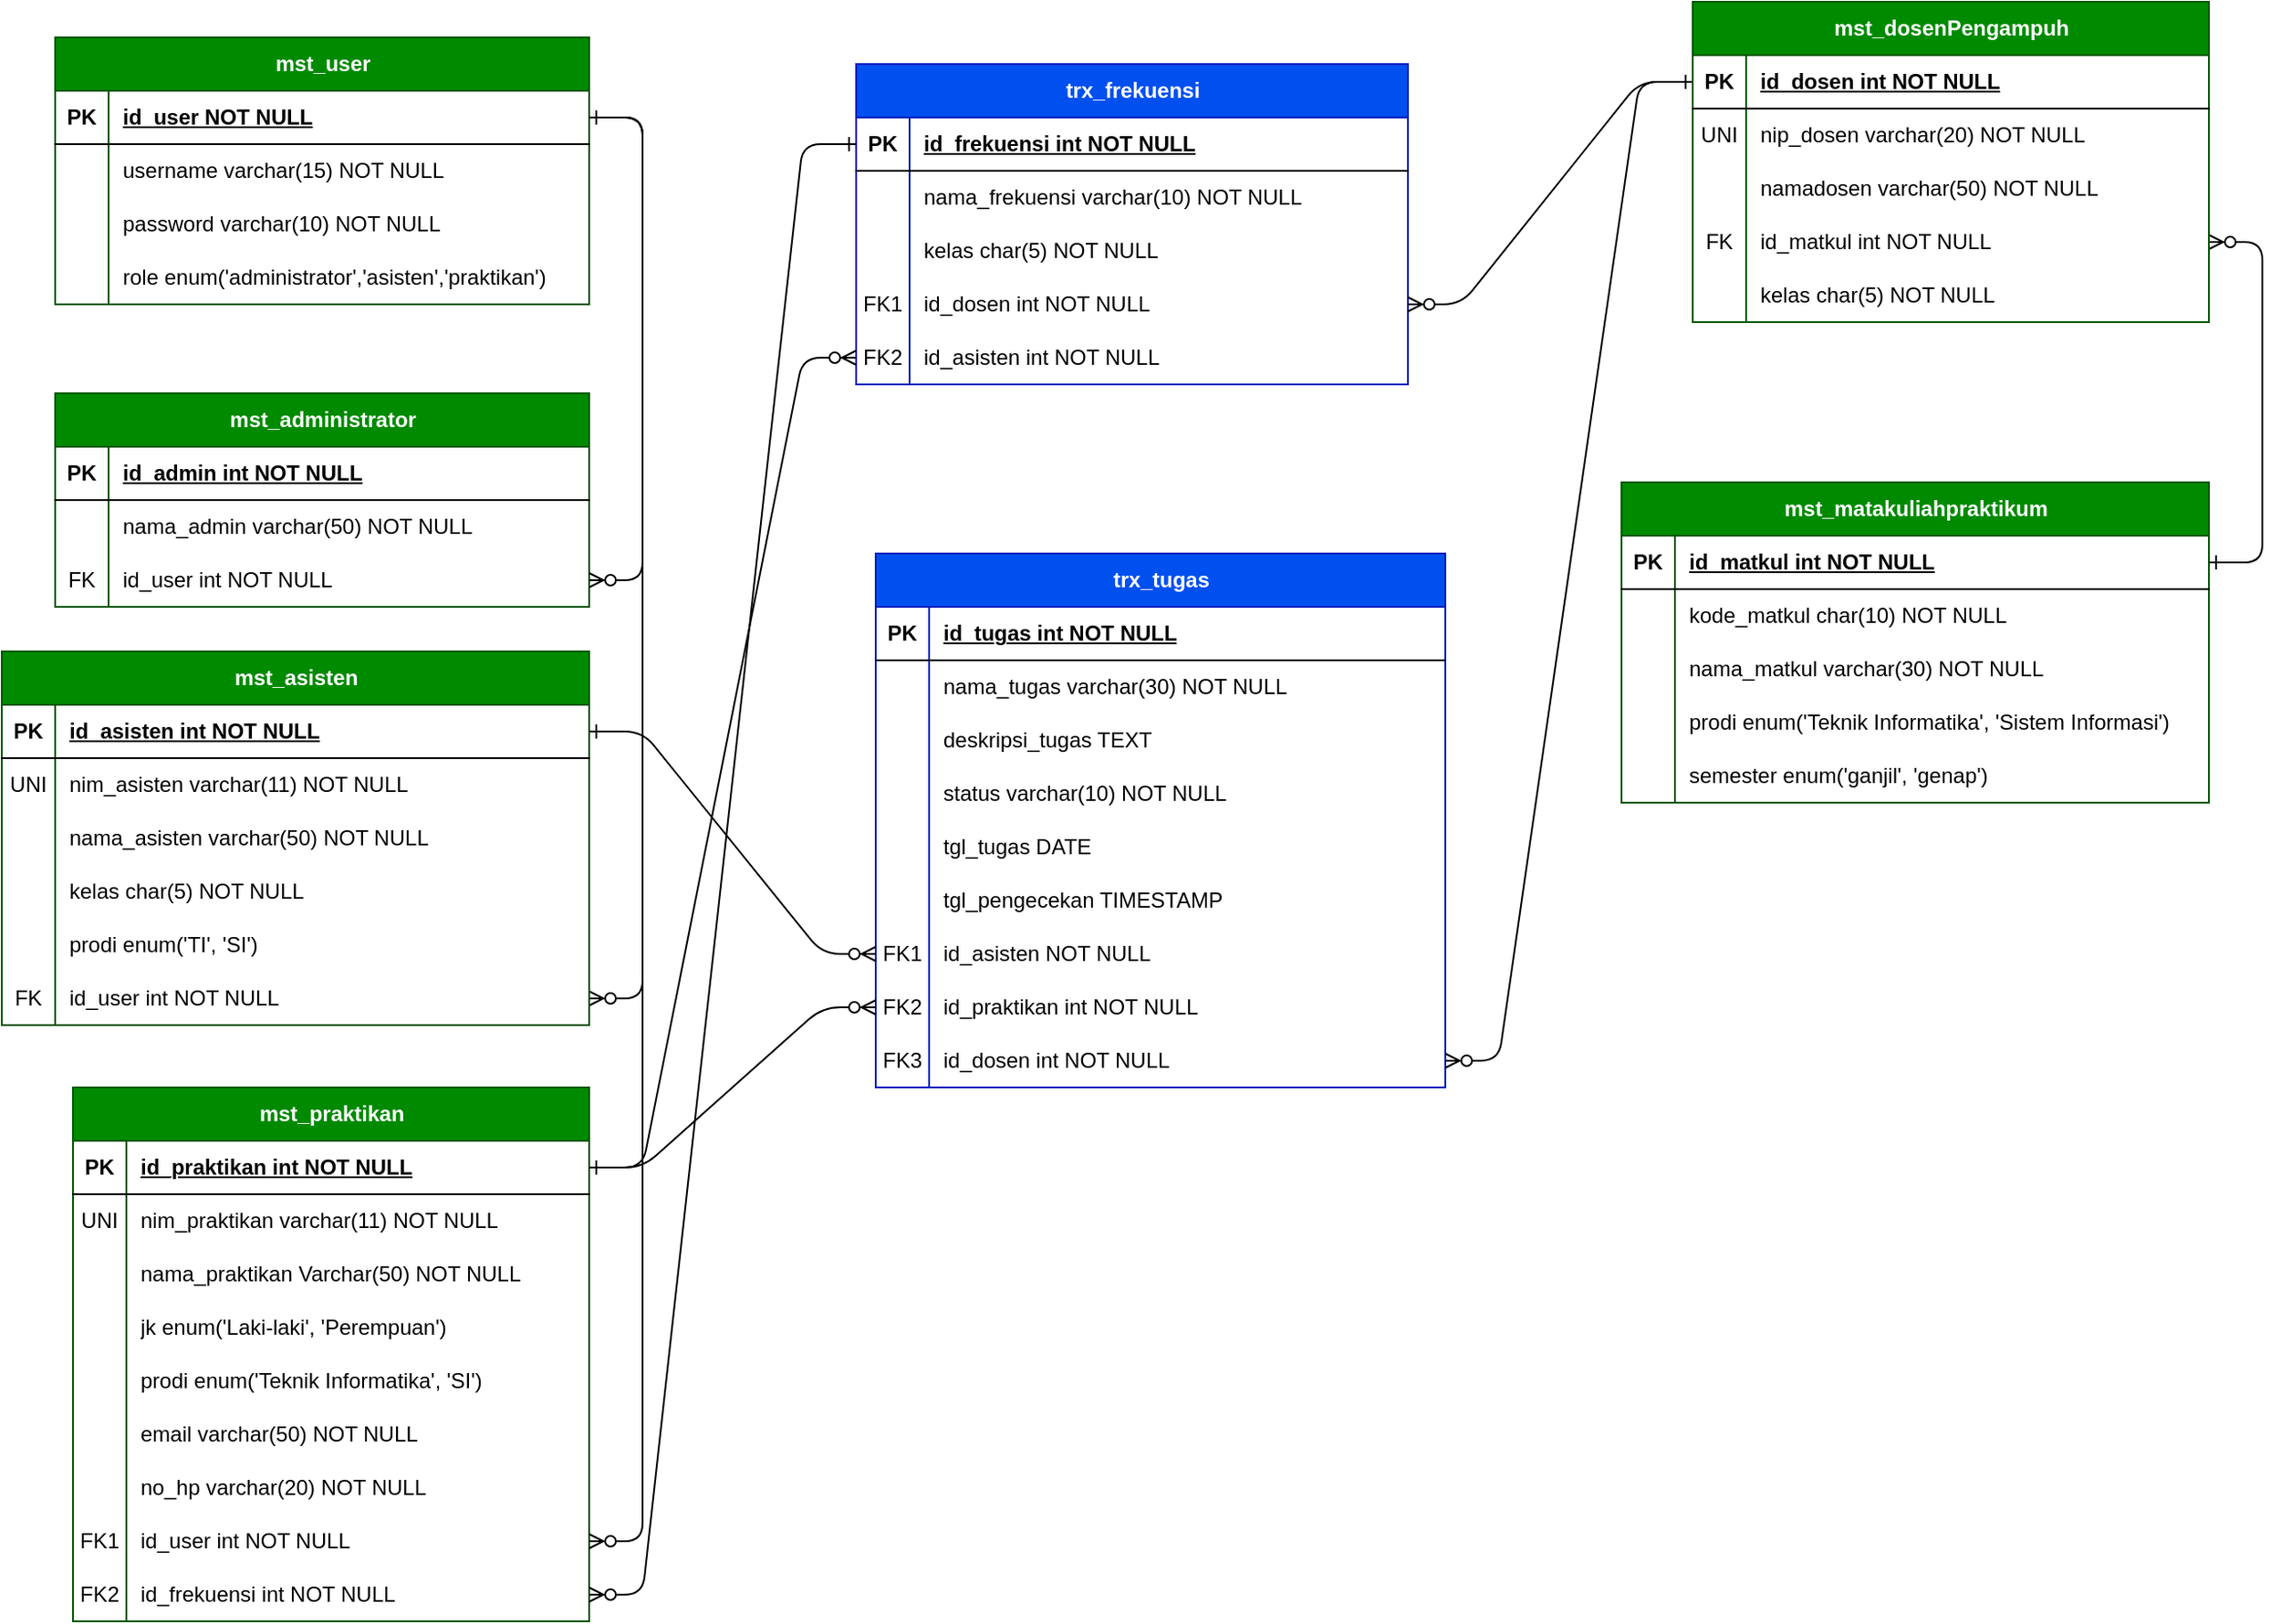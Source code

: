 <mxfile version="22.1.21" type="device" pages="2">
  <diagram id="R2lEEEUBdFMjLlhIrx00" name="SKEMA DATABASE">
    <mxGraphModel dx="-25" dy="484" grid="1" gridSize="10" guides="1" tooltips="1" connect="1" arrows="1" fold="1" page="1" pageScale="1" pageWidth="850" pageHeight="1100" math="0" shadow="0" extFonts="Permanent Marker^https://fonts.googleapis.com/css?family=Permanent+Marker">
      <root>
        <mxCell id="0" />
        <mxCell id="1" parent="0" />
        <mxCell id="WpfxDzGlzYKFKJCqzPRK-95" value="" style="edgeStyle=entityRelationEdgeStyle;endArrow=ERzeroToMany;startArrow=ERone;endFill=1;startFill=0;exitX=1;exitY=0.5;exitDx=0;exitDy=0;" parent="1" source="g9sZR9P15yEsQG1jrWq3-13" target="g9sZR9P15yEsQG1jrWq3-45" edge="1">
          <mxGeometry width="100" height="100" relative="1" as="geometry">
            <mxPoint x="1161" y="292.11" as="sourcePoint" />
            <mxPoint x="1160" y="650.0" as="targetPoint" />
            <Array as="points">
              <mxPoint x="1260" y="420" />
            </Array>
          </mxGeometry>
        </mxCell>
        <mxCell id="g9sZR9P15yEsQG1jrWq3-12" value="mst_user" style="shape=table;startSize=30;container=1;collapsible=1;childLayout=tableLayout;fixedRows=1;rowLines=0;fontStyle=1;align=center;resizeLast=1;html=1;fillColor=#008a00;strokeColor=#005700;fontColor=#ffffff;" parent="1" vertex="1">
          <mxGeometry x="950" y="100" width="300" height="150" as="geometry" />
        </mxCell>
        <mxCell id="g9sZR9P15yEsQG1jrWq3-13" value="" style="shape=tableRow;horizontal=0;startSize=0;swimlaneHead=0;swimlaneBody=0;fillColor=none;collapsible=0;dropTarget=0;points=[[0,0.5],[1,0.5]];portConstraint=eastwest;top=0;left=0;right=0;bottom=1;" parent="g9sZR9P15yEsQG1jrWq3-12" vertex="1">
          <mxGeometry y="30" width="300" height="30" as="geometry" />
        </mxCell>
        <mxCell id="g9sZR9P15yEsQG1jrWq3-14" value="PK" style="shape=partialRectangle;connectable=0;fillColor=none;top=0;left=0;bottom=0;right=0;fontStyle=1;overflow=hidden;whiteSpace=wrap;html=1;" parent="g9sZR9P15yEsQG1jrWq3-13" vertex="1">
          <mxGeometry width="30" height="30" as="geometry">
            <mxRectangle width="30" height="30" as="alternateBounds" />
          </mxGeometry>
        </mxCell>
        <mxCell id="g9sZR9P15yEsQG1jrWq3-15" value="id_user NOT NULL" style="shape=partialRectangle;connectable=0;fillColor=none;top=0;left=0;bottom=0;right=0;align=left;spacingLeft=6;fontStyle=5;overflow=hidden;whiteSpace=wrap;html=1;" parent="g9sZR9P15yEsQG1jrWq3-13" vertex="1">
          <mxGeometry x="30" width="270" height="30" as="geometry">
            <mxRectangle width="270" height="30" as="alternateBounds" />
          </mxGeometry>
        </mxCell>
        <mxCell id="g9sZR9P15yEsQG1jrWq3-16" value="" style="shape=tableRow;horizontal=0;startSize=0;swimlaneHead=0;swimlaneBody=0;fillColor=none;collapsible=0;dropTarget=0;points=[[0,0.5],[1,0.5]];portConstraint=eastwest;top=0;left=0;right=0;bottom=0;" parent="g9sZR9P15yEsQG1jrWq3-12" vertex="1">
          <mxGeometry y="60" width="300" height="30" as="geometry" />
        </mxCell>
        <mxCell id="g9sZR9P15yEsQG1jrWq3-17" value="" style="shape=partialRectangle;connectable=0;fillColor=none;top=0;left=0;bottom=0;right=0;editable=1;overflow=hidden;whiteSpace=wrap;html=1;" parent="g9sZR9P15yEsQG1jrWq3-16" vertex="1">
          <mxGeometry width="30" height="30" as="geometry">
            <mxRectangle width="30" height="30" as="alternateBounds" />
          </mxGeometry>
        </mxCell>
        <mxCell id="g9sZR9P15yEsQG1jrWq3-18" value="username varchar(15) NOT NULL" style="shape=partialRectangle;connectable=0;fillColor=none;top=0;left=0;bottom=0;right=0;align=left;spacingLeft=6;overflow=hidden;whiteSpace=wrap;html=1;" parent="g9sZR9P15yEsQG1jrWq3-16" vertex="1">
          <mxGeometry x="30" width="270" height="30" as="geometry">
            <mxRectangle width="270" height="30" as="alternateBounds" />
          </mxGeometry>
        </mxCell>
        <mxCell id="g9sZR9P15yEsQG1jrWq3-19" value="" style="shape=tableRow;horizontal=0;startSize=0;swimlaneHead=0;swimlaneBody=0;fillColor=none;collapsible=0;dropTarget=0;points=[[0,0.5],[1,0.5]];portConstraint=eastwest;top=0;left=0;right=0;bottom=0;" parent="g9sZR9P15yEsQG1jrWq3-12" vertex="1">
          <mxGeometry y="90" width="300" height="30" as="geometry" />
        </mxCell>
        <mxCell id="g9sZR9P15yEsQG1jrWq3-20" value="" style="shape=partialRectangle;connectable=0;fillColor=none;top=0;left=0;bottom=0;right=0;editable=1;overflow=hidden;whiteSpace=wrap;html=1;" parent="g9sZR9P15yEsQG1jrWq3-19" vertex="1">
          <mxGeometry width="30" height="30" as="geometry">
            <mxRectangle width="30" height="30" as="alternateBounds" />
          </mxGeometry>
        </mxCell>
        <mxCell id="g9sZR9P15yEsQG1jrWq3-21" value="password varchar(10) NOT NULL" style="shape=partialRectangle;connectable=0;fillColor=none;top=0;left=0;bottom=0;right=0;align=left;spacingLeft=6;overflow=hidden;whiteSpace=wrap;html=1;" parent="g9sZR9P15yEsQG1jrWq3-19" vertex="1">
          <mxGeometry x="30" width="270" height="30" as="geometry">
            <mxRectangle width="270" height="30" as="alternateBounds" />
          </mxGeometry>
        </mxCell>
        <mxCell id="g9sZR9P15yEsQG1jrWq3-22" value="" style="shape=tableRow;horizontal=0;startSize=0;swimlaneHead=0;swimlaneBody=0;fillColor=none;collapsible=0;dropTarget=0;points=[[0,0.5],[1,0.5]];portConstraint=eastwest;top=0;left=0;right=0;bottom=0;" parent="g9sZR9P15yEsQG1jrWq3-12" vertex="1">
          <mxGeometry y="120" width="300" height="30" as="geometry" />
        </mxCell>
        <mxCell id="g9sZR9P15yEsQG1jrWq3-23" value="" style="shape=partialRectangle;connectable=0;fillColor=none;top=0;left=0;bottom=0;right=0;editable=1;overflow=hidden;whiteSpace=wrap;html=1;" parent="g9sZR9P15yEsQG1jrWq3-22" vertex="1">
          <mxGeometry width="30" height="30" as="geometry">
            <mxRectangle width="30" height="30" as="alternateBounds" />
          </mxGeometry>
        </mxCell>
        <mxCell id="g9sZR9P15yEsQG1jrWq3-24" value="role enum(&#39;administrator&#39;,&#39;asisten&#39;,&#39;praktikan&#39;)" style="shape=partialRectangle;connectable=0;fillColor=none;top=0;left=0;bottom=0;right=0;align=left;spacingLeft=6;overflow=hidden;whiteSpace=wrap;html=1;" parent="g9sZR9P15yEsQG1jrWq3-22" vertex="1">
          <mxGeometry x="30" width="270" height="30" as="geometry">
            <mxRectangle width="270" height="30" as="alternateBounds" />
          </mxGeometry>
        </mxCell>
        <mxCell id="g9sZR9P15yEsQG1jrWq3-25" value="mst_administrator" style="shape=table;startSize=30;container=1;collapsible=1;childLayout=tableLayout;fixedRows=1;rowLines=0;fontStyle=1;align=center;resizeLast=1;html=1;fillColor=#008a00;fontColor=#ffffff;strokeColor=#005700;" parent="1" vertex="1">
          <mxGeometry x="950" y="300" width="300" height="120" as="geometry" />
        </mxCell>
        <mxCell id="g9sZR9P15yEsQG1jrWq3-26" value="" style="shape=tableRow;horizontal=0;startSize=0;swimlaneHead=0;swimlaneBody=0;fillColor=none;collapsible=0;dropTarget=0;points=[[0,0.5],[1,0.5]];portConstraint=eastwest;top=0;left=0;right=0;bottom=1;" parent="g9sZR9P15yEsQG1jrWq3-25" vertex="1">
          <mxGeometry y="30" width="300" height="30" as="geometry" />
        </mxCell>
        <mxCell id="g9sZR9P15yEsQG1jrWq3-27" value="PK" style="shape=partialRectangle;connectable=0;fillColor=none;top=0;left=0;bottom=0;right=0;fontStyle=1;overflow=hidden;whiteSpace=wrap;html=1;" parent="g9sZR9P15yEsQG1jrWq3-26" vertex="1">
          <mxGeometry width="30" height="30" as="geometry">
            <mxRectangle width="30" height="30" as="alternateBounds" />
          </mxGeometry>
        </mxCell>
        <mxCell id="g9sZR9P15yEsQG1jrWq3-28" value="id_admin int NOT NULL" style="shape=partialRectangle;connectable=0;fillColor=none;top=0;left=0;bottom=0;right=0;align=left;spacingLeft=6;fontStyle=5;overflow=hidden;whiteSpace=wrap;html=1;" parent="g9sZR9P15yEsQG1jrWq3-26" vertex="1">
          <mxGeometry x="30" width="270" height="30" as="geometry">
            <mxRectangle width="270" height="30" as="alternateBounds" />
          </mxGeometry>
        </mxCell>
        <mxCell id="g9sZR9P15yEsQG1jrWq3-29" value="" style="shape=tableRow;horizontal=0;startSize=0;swimlaneHead=0;swimlaneBody=0;fillColor=none;collapsible=0;dropTarget=0;points=[[0,0.5],[1,0.5]];portConstraint=eastwest;top=0;left=0;right=0;bottom=0;" parent="g9sZR9P15yEsQG1jrWq3-25" vertex="1">
          <mxGeometry y="60" width="300" height="30" as="geometry" />
        </mxCell>
        <mxCell id="g9sZR9P15yEsQG1jrWq3-30" value="" style="shape=partialRectangle;connectable=0;fillColor=none;top=0;left=0;bottom=0;right=0;editable=1;overflow=hidden;whiteSpace=wrap;html=1;" parent="g9sZR9P15yEsQG1jrWq3-29" vertex="1">
          <mxGeometry width="30" height="30" as="geometry">
            <mxRectangle width="30" height="30" as="alternateBounds" />
          </mxGeometry>
        </mxCell>
        <mxCell id="g9sZR9P15yEsQG1jrWq3-31" value="nama_admin varchar(50) NOT NULL" style="shape=partialRectangle;connectable=0;fillColor=none;top=0;left=0;bottom=0;right=0;align=left;spacingLeft=6;overflow=hidden;whiteSpace=wrap;html=1;" parent="g9sZR9P15yEsQG1jrWq3-29" vertex="1">
          <mxGeometry x="30" width="270" height="30" as="geometry">
            <mxRectangle width="270" height="30" as="alternateBounds" />
          </mxGeometry>
        </mxCell>
        <mxCell id="g9sZR9P15yEsQG1jrWq3-32" value="" style="shape=tableRow;horizontal=0;startSize=0;swimlaneHead=0;swimlaneBody=0;fillColor=none;collapsible=0;dropTarget=0;points=[[0,0.5],[1,0.5]];portConstraint=eastwest;top=0;left=0;right=0;bottom=0;" parent="g9sZR9P15yEsQG1jrWq3-25" vertex="1">
          <mxGeometry y="90" width="300" height="30" as="geometry" />
        </mxCell>
        <mxCell id="g9sZR9P15yEsQG1jrWq3-33" value="FK" style="shape=partialRectangle;connectable=0;fillColor=none;top=0;left=0;bottom=0;right=0;editable=1;overflow=hidden;whiteSpace=wrap;html=1;" parent="g9sZR9P15yEsQG1jrWq3-32" vertex="1">
          <mxGeometry width="30" height="30" as="geometry">
            <mxRectangle width="30" height="30" as="alternateBounds" />
          </mxGeometry>
        </mxCell>
        <mxCell id="g9sZR9P15yEsQG1jrWq3-34" value="id_user int NOT NULL" style="shape=partialRectangle;connectable=0;fillColor=none;top=0;left=0;bottom=0;right=0;align=left;spacingLeft=6;overflow=hidden;whiteSpace=wrap;html=1;" parent="g9sZR9P15yEsQG1jrWq3-32" vertex="1">
          <mxGeometry x="30" width="270" height="30" as="geometry">
            <mxRectangle width="270" height="30" as="alternateBounds" />
          </mxGeometry>
        </mxCell>
        <mxCell id="g9sZR9P15yEsQG1jrWq3-38" value="mst_asisten" style="shape=table;startSize=30;container=1;collapsible=1;childLayout=tableLayout;fixedRows=1;rowLines=0;fontStyle=1;align=center;resizeLast=1;html=1;fillColor=#008a00;fontColor=#ffffff;strokeColor=#005700;" parent="1" vertex="1">
          <mxGeometry x="920" y="445" width="330" height="210" as="geometry" />
        </mxCell>
        <mxCell id="g9sZR9P15yEsQG1jrWq3-39" value="" style="shape=tableRow;horizontal=0;startSize=0;swimlaneHead=0;swimlaneBody=0;fillColor=none;collapsible=0;dropTarget=0;points=[[0,0.5],[1,0.5]];portConstraint=eastwest;top=0;left=0;right=0;bottom=1;" parent="g9sZR9P15yEsQG1jrWq3-38" vertex="1">
          <mxGeometry y="30" width="330" height="30" as="geometry" />
        </mxCell>
        <mxCell id="g9sZR9P15yEsQG1jrWq3-40" value="PK" style="shape=partialRectangle;connectable=0;fillColor=none;top=0;left=0;bottom=0;right=0;fontStyle=1;overflow=hidden;whiteSpace=wrap;html=1;" parent="g9sZR9P15yEsQG1jrWq3-39" vertex="1">
          <mxGeometry width="30" height="30" as="geometry">
            <mxRectangle width="30" height="30" as="alternateBounds" />
          </mxGeometry>
        </mxCell>
        <mxCell id="g9sZR9P15yEsQG1jrWq3-41" value="id_asisten int NOT NULL" style="shape=partialRectangle;connectable=0;fillColor=none;top=0;left=0;bottom=0;right=0;align=left;spacingLeft=6;fontStyle=5;overflow=hidden;whiteSpace=wrap;html=1;" parent="g9sZR9P15yEsQG1jrWq3-39" vertex="1">
          <mxGeometry x="30" width="300" height="30" as="geometry">
            <mxRectangle width="300" height="30" as="alternateBounds" />
          </mxGeometry>
        </mxCell>
        <mxCell id="De_63PwcYuU3ZTPEiGWg-10" style="shape=tableRow;horizontal=0;startSize=0;swimlaneHead=0;swimlaneBody=0;fillColor=none;collapsible=0;dropTarget=0;points=[[0,0.5],[1,0.5]];portConstraint=eastwest;top=0;left=0;right=0;bottom=0;" parent="g9sZR9P15yEsQG1jrWq3-38" vertex="1">
          <mxGeometry y="60" width="330" height="30" as="geometry" />
        </mxCell>
        <mxCell id="De_63PwcYuU3ZTPEiGWg-11" value="UNI" style="shape=partialRectangle;connectable=0;fillColor=none;top=0;left=0;bottom=0;right=0;editable=1;overflow=hidden;whiteSpace=wrap;html=1;" parent="De_63PwcYuU3ZTPEiGWg-10" vertex="1">
          <mxGeometry width="30" height="30" as="geometry">
            <mxRectangle width="30" height="30" as="alternateBounds" />
          </mxGeometry>
        </mxCell>
        <mxCell id="De_63PwcYuU3ZTPEiGWg-12" value="nim_asisten varchar(11) NOT NULL" style="shape=partialRectangle;connectable=0;fillColor=none;top=0;left=0;bottom=0;right=0;align=left;spacingLeft=6;overflow=hidden;whiteSpace=wrap;html=1;" parent="De_63PwcYuU3ZTPEiGWg-10" vertex="1">
          <mxGeometry x="30" width="300" height="30" as="geometry">
            <mxRectangle width="300" height="30" as="alternateBounds" />
          </mxGeometry>
        </mxCell>
        <mxCell id="g9sZR9P15yEsQG1jrWq3-42" value="" style="shape=tableRow;horizontal=0;startSize=0;swimlaneHead=0;swimlaneBody=0;fillColor=none;collapsible=0;dropTarget=0;points=[[0,0.5],[1,0.5]];portConstraint=eastwest;top=0;left=0;right=0;bottom=0;" parent="g9sZR9P15yEsQG1jrWq3-38" vertex="1">
          <mxGeometry y="90" width="330" height="30" as="geometry" />
        </mxCell>
        <mxCell id="g9sZR9P15yEsQG1jrWq3-43" value="" style="shape=partialRectangle;connectable=0;fillColor=none;top=0;left=0;bottom=0;right=0;editable=1;overflow=hidden;whiteSpace=wrap;html=1;" parent="g9sZR9P15yEsQG1jrWq3-42" vertex="1">
          <mxGeometry width="30" height="30" as="geometry">
            <mxRectangle width="30" height="30" as="alternateBounds" />
          </mxGeometry>
        </mxCell>
        <mxCell id="g9sZR9P15yEsQG1jrWq3-44" value="nama_asisten varchar(50) NOT NULL" style="shape=partialRectangle;connectable=0;fillColor=none;top=0;left=0;bottom=0;right=0;align=left;spacingLeft=6;overflow=hidden;whiteSpace=wrap;html=1;" parent="g9sZR9P15yEsQG1jrWq3-42" vertex="1">
          <mxGeometry x="30" width="300" height="30" as="geometry">
            <mxRectangle width="300" height="30" as="alternateBounds" />
          </mxGeometry>
        </mxCell>
        <mxCell id="2ttjh6oydAQfgCDGTn-r-30" style="shape=tableRow;horizontal=0;startSize=0;swimlaneHead=0;swimlaneBody=0;fillColor=none;collapsible=0;dropTarget=0;points=[[0,0.5],[1,0.5]];portConstraint=eastwest;top=0;left=0;right=0;bottom=0;" parent="g9sZR9P15yEsQG1jrWq3-38" vertex="1">
          <mxGeometry y="120" width="330" height="30" as="geometry" />
        </mxCell>
        <mxCell id="2ttjh6oydAQfgCDGTn-r-31" style="shape=partialRectangle;connectable=0;fillColor=none;top=0;left=0;bottom=0;right=0;editable=1;overflow=hidden;whiteSpace=wrap;html=1;" parent="2ttjh6oydAQfgCDGTn-r-30" vertex="1">
          <mxGeometry width="30" height="30" as="geometry">
            <mxRectangle width="30" height="30" as="alternateBounds" />
          </mxGeometry>
        </mxCell>
        <mxCell id="2ttjh6oydAQfgCDGTn-r-32" value="kelas char(5) NOT NULL" style="shape=partialRectangle;connectable=0;fillColor=none;top=0;left=0;bottom=0;right=0;align=left;spacingLeft=6;overflow=hidden;whiteSpace=wrap;html=1;" parent="2ttjh6oydAQfgCDGTn-r-30" vertex="1">
          <mxGeometry x="30" width="300" height="30" as="geometry">
            <mxRectangle width="300" height="30" as="alternateBounds" />
          </mxGeometry>
        </mxCell>
        <mxCell id="2ttjh6oydAQfgCDGTn-r-33" style="shape=tableRow;horizontal=0;startSize=0;swimlaneHead=0;swimlaneBody=0;fillColor=none;collapsible=0;dropTarget=0;points=[[0,0.5],[1,0.5]];portConstraint=eastwest;top=0;left=0;right=0;bottom=0;" parent="g9sZR9P15yEsQG1jrWq3-38" vertex="1">
          <mxGeometry y="150" width="330" height="30" as="geometry" />
        </mxCell>
        <mxCell id="2ttjh6oydAQfgCDGTn-r-34" style="shape=partialRectangle;connectable=0;fillColor=none;top=0;left=0;bottom=0;right=0;editable=1;overflow=hidden;whiteSpace=wrap;html=1;" parent="2ttjh6oydAQfgCDGTn-r-33" vertex="1">
          <mxGeometry width="30" height="30" as="geometry">
            <mxRectangle width="30" height="30" as="alternateBounds" />
          </mxGeometry>
        </mxCell>
        <mxCell id="2ttjh6oydAQfgCDGTn-r-35" value="prodi enum(&#39;TI&#39;, &#39;SI&#39;)" style="shape=partialRectangle;connectable=0;fillColor=none;top=0;left=0;bottom=0;right=0;align=left;spacingLeft=6;overflow=hidden;whiteSpace=wrap;html=1;" parent="2ttjh6oydAQfgCDGTn-r-33" vertex="1">
          <mxGeometry x="30" width="300" height="30" as="geometry">
            <mxRectangle width="300" height="30" as="alternateBounds" />
          </mxGeometry>
        </mxCell>
        <mxCell id="g9sZR9P15yEsQG1jrWq3-45" value="" style="shape=tableRow;horizontal=0;startSize=0;swimlaneHead=0;swimlaneBody=0;fillColor=none;collapsible=0;dropTarget=0;points=[[0,0.5],[1,0.5]];portConstraint=eastwest;top=0;left=0;right=0;bottom=0;" parent="g9sZR9P15yEsQG1jrWq3-38" vertex="1">
          <mxGeometry y="180" width="330" height="30" as="geometry" />
        </mxCell>
        <mxCell id="g9sZR9P15yEsQG1jrWq3-46" value="FK" style="shape=partialRectangle;connectable=0;fillColor=none;top=0;left=0;bottom=0;right=0;editable=1;overflow=hidden;whiteSpace=wrap;html=1;" parent="g9sZR9P15yEsQG1jrWq3-45" vertex="1">
          <mxGeometry width="30" height="30" as="geometry">
            <mxRectangle width="30" height="30" as="alternateBounds" />
          </mxGeometry>
        </mxCell>
        <mxCell id="g9sZR9P15yEsQG1jrWq3-47" value="id_user int NOT NULL" style="shape=partialRectangle;connectable=0;fillColor=none;top=0;left=0;bottom=0;right=0;align=left;spacingLeft=6;overflow=hidden;whiteSpace=wrap;html=1;" parent="g9sZR9P15yEsQG1jrWq3-45" vertex="1">
          <mxGeometry x="30" width="300" height="30" as="geometry">
            <mxRectangle width="300" height="30" as="alternateBounds" />
          </mxGeometry>
        </mxCell>
        <mxCell id="g9sZR9P15yEsQG1jrWq3-51" value="mst_praktikan" style="shape=table;startSize=30;container=1;collapsible=1;childLayout=tableLayout;fixedRows=1;rowLines=0;fontStyle=1;align=center;resizeLast=1;html=1;fillColor=#008a00;fontColor=#ffffff;strokeColor=#005700;" parent="1" vertex="1">
          <mxGeometry x="960" y="690" width="290" height="300" as="geometry" />
        </mxCell>
        <mxCell id="g9sZR9P15yEsQG1jrWq3-52" value="" style="shape=tableRow;horizontal=0;startSize=0;swimlaneHead=0;swimlaneBody=0;fillColor=none;collapsible=0;dropTarget=0;points=[[0,0.5],[1,0.5]];portConstraint=eastwest;top=0;left=0;right=0;bottom=1;" parent="g9sZR9P15yEsQG1jrWq3-51" vertex="1">
          <mxGeometry y="30" width="290" height="30" as="geometry" />
        </mxCell>
        <mxCell id="g9sZR9P15yEsQG1jrWq3-53" value="PK" style="shape=partialRectangle;connectable=0;fillColor=none;top=0;left=0;bottom=0;right=0;fontStyle=1;overflow=hidden;whiteSpace=wrap;html=1;" parent="g9sZR9P15yEsQG1jrWq3-52" vertex="1">
          <mxGeometry width="30" height="30" as="geometry">
            <mxRectangle width="30" height="30" as="alternateBounds" />
          </mxGeometry>
        </mxCell>
        <mxCell id="g9sZR9P15yEsQG1jrWq3-54" value="id_praktikan int NOT NULL" style="shape=partialRectangle;connectable=0;fillColor=none;top=0;left=0;bottom=0;right=0;align=left;spacingLeft=6;fontStyle=5;overflow=hidden;whiteSpace=wrap;html=1;" parent="g9sZR9P15yEsQG1jrWq3-52" vertex="1">
          <mxGeometry x="30" width="260" height="30" as="geometry">
            <mxRectangle width="260" height="30" as="alternateBounds" />
          </mxGeometry>
        </mxCell>
        <mxCell id="De_63PwcYuU3ZTPEiGWg-13" style="shape=tableRow;horizontal=0;startSize=0;swimlaneHead=0;swimlaneBody=0;fillColor=none;collapsible=0;dropTarget=0;points=[[0,0.5],[1,0.5]];portConstraint=eastwest;top=0;left=0;right=0;bottom=0;" parent="g9sZR9P15yEsQG1jrWq3-51" vertex="1">
          <mxGeometry y="60" width="290" height="30" as="geometry" />
        </mxCell>
        <mxCell id="De_63PwcYuU3ZTPEiGWg-14" value="UNI" style="shape=partialRectangle;connectable=0;fillColor=none;top=0;left=0;bottom=0;right=0;editable=1;overflow=hidden;whiteSpace=wrap;html=1;" parent="De_63PwcYuU3ZTPEiGWg-13" vertex="1">
          <mxGeometry width="30" height="30" as="geometry">
            <mxRectangle width="30" height="30" as="alternateBounds" />
          </mxGeometry>
        </mxCell>
        <mxCell id="De_63PwcYuU3ZTPEiGWg-15" value="nim_praktikan varchar(11) NOT NULL" style="shape=partialRectangle;connectable=0;fillColor=none;top=0;left=0;bottom=0;right=0;align=left;spacingLeft=6;overflow=hidden;whiteSpace=wrap;html=1;" parent="De_63PwcYuU3ZTPEiGWg-13" vertex="1">
          <mxGeometry x="30" width="260" height="30" as="geometry">
            <mxRectangle width="260" height="30" as="alternateBounds" />
          </mxGeometry>
        </mxCell>
        <mxCell id="g9sZR9P15yEsQG1jrWq3-55" value="" style="shape=tableRow;horizontal=0;startSize=0;swimlaneHead=0;swimlaneBody=0;fillColor=none;collapsible=0;dropTarget=0;points=[[0,0.5],[1,0.5]];portConstraint=eastwest;top=0;left=0;right=0;bottom=0;" parent="g9sZR9P15yEsQG1jrWq3-51" vertex="1">
          <mxGeometry y="90" width="290" height="30" as="geometry" />
        </mxCell>
        <mxCell id="g9sZR9P15yEsQG1jrWq3-56" value="" style="shape=partialRectangle;connectable=0;fillColor=none;top=0;left=0;bottom=0;right=0;editable=1;overflow=hidden;whiteSpace=wrap;html=1;" parent="g9sZR9P15yEsQG1jrWq3-55" vertex="1">
          <mxGeometry width="30" height="30" as="geometry">
            <mxRectangle width="30" height="30" as="alternateBounds" />
          </mxGeometry>
        </mxCell>
        <mxCell id="g9sZR9P15yEsQG1jrWq3-57" value="nama_praktikan Varchar(50) NOT NULL" style="shape=partialRectangle;connectable=0;fillColor=none;top=0;left=0;bottom=0;right=0;align=left;spacingLeft=6;overflow=hidden;whiteSpace=wrap;html=1;" parent="g9sZR9P15yEsQG1jrWq3-55" vertex="1">
          <mxGeometry x="30" width="260" height="30" as="geometry">
            <mxRectangle width="260" height="30" as="alternateBounds" />
          </mxGeometry>
        </mxCell>
        <mxCell id="Mq-pQiOx1iUdSkv1KGWm-1" style="shape=tableRow;horizontal=0;startSize=0;swimlaneHead=0;swimlaneBody=0;fillColor=none;collapsible=0;dropTarget=0;points=[[0,0.5],[1,0.5]];portConstraint=eastwest;top=0;left=0;right=0;bottom=0;" parent="g9sZR9P15yEsQG1jrWq3-51" vertex="1">
          <mxGeometry y="120" width="290" height="30" as="geometry" />
        </mxCell>
        <mxCell id="Mq-pQiOx1iUdSkv1KGWm-2" style="shape=partialRectangle;connectable=0;fillColor=none;top=0;left=0;bottom=0;right=0;editable=1;overflow=hidden;whiteSpace=wrap;html=1;" parent="Mq-pQiOx1iUdSkv1KGWm-1" vertex="1">
          <mxGeometry width="30" height="30" as="geometry">
            <mxRectangle width="30" height="30" as="alternateBounds" />
          </mxGeometry>
        </mxCell>
        <mxCell id="Mq-pQiOx1iUdSkv1KGWm-3" value="jk enum(&#39;Laki-laki&#39;, &#39;Perempuan&#39;)" style="shape=partialRectangle;connectable=0;fillColor=none;top=0;left=0;bottom=0;right=0;align=left;spacingLeft=6;overflow=hidden;whiteSpace=wrap;html=1;" parent="Mq-pQiOx1iUdSkv1KGWm-1" vertex="1">
          <mxGeometry x="30" width="260" height="30" as="geometry">
            <mxRectangle width="260" height="30" as="alternateBounds" />
          </mxGeometry>
        </mxCell>
        <mxCell id="De_63PwcYuU3ZTPEiGWg-16" style="shape=tableRow;horizontal=0;startSize=0;swimlaneHead=0;swimlaneBody=0;fillColor=none;collapsible=0;dropTarget=0;points=[[0,0.5],[1,0.5]];portConstraint=eastwest;top=0;left=0;right=0;bottom=0;" parent="g9sZR9P15yEsQG1jrWq3-51" vertex="1">
          <mxGeometry y="150" width="290" height="30" as="geometry" />
        </mxCell>
        <mxCell id="De_63PwcYuU3ZTPEiGWg-17" style="shape=partialRectangle;connectable=0;fillColor=none;top=0;left=0;bottom=0;right=0;editable=1;overflow=hidden;whiteSpace=wrap;html=1;" parent="De_63PwcYuU3ZTPEiGWg-16" vertex="1">
          <mxGeometry width="30" height="30" as="geometry">
            <mxRectangle width="30" height="30" as="alternateBounds" />
          </mxGeometry>
        </mxCell>
        <mxCell id="De_63PwcYuU3ZTPEiGWg-18" value="prodi enum(&#39;Teknik Informatika&#39;, &#39;SI&#39;)" style="shape=partialRectangle;connectable=0;fillColor=none;top=0;left=0;bottom=0;right=0;align=left;spacingLeft=6;overflow=hidden;whiteSpace=wrap;html=1;" parent="De_63PwcYuU3ZTPEiGWg-16" vertex="1">
          <mxGeometry x="30" width="260" height="30" as="geometry">
            <mxRectangle width="260" height="30" as="alternateBounds" />
          </mxGeometry>
        </mxCell>
        <mxCell id="De_63PwcYuU3ZTPEiGWg-1" style="shape=tableRow;horizontal=0;startSize=0;swimlaneHead=0;swimlaneBody=0;fillColor=none;collapsible=0;dropTarget=0;points=[[0,0.5],[1,0.5]];portConstraint=eastwest;top=0;left=0;right=0;bottom=0;" parent="g9sZR9P15yEsQG1jrWq3-51" vertex="1">
          <mxGeometry y="180" width="290" height="30" as="geometry" />
        </mxCell>
        <mxCell id="De_63PwcYuU3ZTPEiGWg-2" style="shape=partialRectangle;connectable=0;fillColor=none;top=0;left=0;bottom=0;right=0;editable=1;overflow=hidden;whiteSpace=wrap;html=1;" parent="De_63PwcYuU3ZTPEiGWg-1" vertex="1">
          <mxGeometry width="30" height="30" as="geometry">
            <mxRectangle width="30" height="30" as="alternateBounds" />
          </mxGeometry>
        </mxCell>
        <mxCell id="De_63PwcYuU3ZTPEiGWg-3" value="email varchar(50) NOT NULL" style="shape=partialRectangle;connectable=0;fillColor=none;top=0;left=0;bottom=0;right=0;align=left;spacingLeft=6;overflow=hidden;whiteSpace=wrap;html=1;" parent="De_63PwcYuU3ZTPEiGWg-1" vertex="1">
          <mxGeometry x="30" width="260" height="30" as="geometry">
            <mxRectangle width="260" height="30" as="alternateBounds" />
          </mxGeometry>
        </mxCell>
        <mxCell id="De_63PwcYuU3ZTPEiGWg-4" style="shape=tableRow;horizontal=0;startSize=0;swimlaneHead=0;swimlaneBody=0;fillColor=none;collapsible=0;dropTarget=0;points=[[0,0.5],[1,0.5]];portConstraint=eastwest;top=0;left=0;right=0;bottom=0;" parent="g9sZR9P15yEsQG1jrWq3-51" vertex="1">
          <mxGeometry y="210" width="290" height="30" as="geometry" />
        </mxCell>
        <mxCell id="De_63PwcYuU3ZTPEiGWg-5" style="shape=partialRectangle;connectable=0;fillColor=none;top=0;left=0;bottom=0;right=0;editable=1;overflow=hidden;whiteSpace=wrap;html=1;" parent="De_63PwcYuU3ZTPEiGWg-4" vertex="1">
          <mxGeometry width="30" height="30" as="geometry">
            <mxRectangle width="30" height="30" as="alternateBounds" />
          </mxGeometry>
        </mxCell>
        <mxCell id="De_63PwcYuU3ZTPEiGWg-6" value="no_hp varchar(20) NOT NULL" style="shape=partialRectangle;connectable=0;fillColor=none;top=0;left=0;bottom=0;right=0;align=left;spacingLeft=6;overflow=hidden;whiteSpace=wrap;html=1;" parent="De_63PwcYuU3ZTPEiGWg-4" vertex="1">
          <mxGeometry x="30" width="260" height="30" as="geometry">
            <mxRectangle width="260" height="30" as="alternateBounds" />
          </mxGeometry>
        </mxCell>
        <mxCell id="g9sZR9P15yEsQG1jrWq3-61" value="" style="shape=tableRow;horizontal=0;startSize=0;swimlaneHead=0;swimlaneBody=0;fillColor=none;collapsible=0;dropTarget=0;points=[[0,0.5],[1,0.5]];portConstraint=eastwest;top=0;left=0;right=0;bottom=0;" parent="g9sZR9P15yEsQG1jrWq3-51" vertex="1">
          <mxGeometry y="240" width="290" height="30" as="geometry" />
        </mxCell>
        <mxCell id="g9sZR9P15yEsQG1jrWq3-62" value="FK1" style="shape=partialRectangle;connectable=0;fillColor=none;top=0;left=0;bottom=0;right=0;editable=1;overflow=hidden;whiteSpace=wrap;html=1;" parent="g9sZR9P15yEsQG1jrWq3-61" vertex="1">
          <mxGeometry width="30" height="30" as="geometry">
            <mxRectangle width="30" height="30" as="alternateBounds" />
          </mxGeometry>
        </mxCell>
        <mxCell id="g9sZR9P15yEsQG1jrWq3-63" value="id_user int NOT NULL" style="shape=partialRectangle;connectable=0;fillColor=none;top=0;left=0;bottom=0;right=0;align=left;spacingLeft=6;overflow=hidden;whiteSpace=wrap;html=1;" parent="g9sZR9P15yEsQG1jrWq3-61" vertex="1">
          <mxGeometry x="30" width="260" height="30" as="geometry">
            <mxRectangle width="260" height="30" as="alternateBounds" />
          </mxGeometry>
        </mxCell>
        <mxCell id="g9sZR9P15yEsQG1jrWq3-58" value="" style="shape=tableRow;horizontal=0;startSize=0;swimlaneHead=0;swimlaneBody=0;fillColor=none;collapsible=0;dropTarget=0;points=[[0,0.5],[1,0.5]];portConstraint=eastwest;top=0;left=0;right=0;bottom=0;" parent="g9sZR9P15yEsQG1jrWq3-51" vertex="1">
          <mxGeometry y="270" width="290" height="30" as="geometry" />
        </mxCell>
        <mxCell id="g9sZR9P15yEsQG1jrWq3-59" value="FK2" style="shape=partialRectangle;connectable=0;fillColor=none;top=0;left=0;bottom=0;right=0;editable=1;overflow=hidden;whiteSpace=wrap;html=1;" parent="g9sZR9P15yEsQG1jrWq3-58" vertex="1">
          <mxGeometry width="30" height="30" as="geometry">
            <mxRectangle width="30" height="30" as="alternateBounds" />
          </mxGeometry>
        </mxCell>
        <mxCell id="g9sZR9P15yEsQG1jrWq3-60" value="id_frekuensi int NOT NULL" style="shape=partialRectangle;connectable=0;fillColor=none;top=0;left=0;bottom=0;right=0;align=left;spacingLeft=6;overflow=hidden;whiteSpace=wrap;html=1;" parent="g9sZR9P15yEsQG1jrWq3-58" vertex="1">
          <mxGeometry x="30" width="260" height="30" as="geometry">
            <mxRectangle width="260" height="30" as="alternateBounds" />
          </mxGeometry>
        </mxCell>
        <mxCell id="g9sZR9P15yEsQG1jrWq3-64" value="trx_frekuensi" style="shape=table;startSize=30;container=1;collapsible=1;childLayout=tableLayout;fixedRows=1;rowLines=0;fontStyle=1;align=center;resizeLast=1;html=1;fillColor=#0050ef;fontColor=#ffffff;strokeColor=#001DBC;" parent="1" vertex="1">
          <mxGeometry x="1400" y="115" width="310" height="180" as="geometry" />
        </mxCell>
        <mxCell id="g9sZR9P15yEsQG1jrWq3-65" value="" style="shape=tableRow;horizontal=0;startSize=0;swimlaneHead=0;swimlaneBody=0;fillColor=none;collapsible=0;dropTarget=0;points=[[0,0.5],[1,0.5]];portConstraint=eastwest;top=0;left=0;right=0;bottom=1;" parent="g9sZR9P15yEsQG1jrWq3-64" vertex="1">
          <mxGeometry y="30" width="310" height="30" as="geometry" />
        </mxCell>
        <mxCell id="g9sZR9P15yEsQG1jrWq3-66" value="PK" style="shape=partialRectangle;connectable=0;fillColor=none;top=0;left=0;bottom=0;right=0;fontStyle=1;overflow=hidden;whiteSpace=wrap;html=1;" parent="g9sZR9P15yEsQG1jrWq3-65" vertex="1">
          <mxGeometry width="30" height="30" as="geometry">
            <mxRectangle width="30" height="30" as="alternateBounds" />
          </mxGeometry>
        </mxCell>
        <mxCell id="g9sZR9P15yEsQG1jrWq3-67" value="id_frekuensi int NOT NULL" style="shape=partialRectangle;connectable=0;fillColor=none;top=0;left=0;bottom=0;right=0;align=left;spacingLeft=6;fontStyle=5;overflow=hidden;whiteSpace=wrap;html=1;" parent="g9sZR9P15yEsQG1jrWq3-65" vertex="1">
          <mxGeometry x="30" width="280" height="30" as="geometry">
            <mxRectangle width="280" height="30" as="alternateBounds" />
          </mxGeometry>
        </mxCell>
        <mxCell id="De_63PwcYuU3ZTPEiGWg-7" style="shape=tableRow;horizontal=0;startSize=0;swimlaneHead=0;swimlaneBody=0;fillColor=none;collapsible=0;dropTarget=0;points=[[0,0.5],[1,0.5]];portConstraint=eastwest;top=0;left=0;right=0;bottom=0;" parent="g9sZR9P15yEsQG1jrWq3-64" vertex="1">
          <mxGeometry y="60" width="310" height="30" as="geometry" />
        </mxCell>
        <mxCell id="De_63PwcYuU3ZTPEiGWg-8" style="shape=partialRectangle;connectable=0;fillColor=none;top=0;left=0;bottom=0;right=0;editable=1;overflow=hidden;whiteSpace=wrap;html=1;" parent="De_63PwcYuU3ZTPEiGWg-7" vertex="1">
          <mxGeometry width="30" height="30" as="geometry">
            <mxRectangle width="30" height="30" as="alternateBounds" />
          </mxGeometry>
        </mxCell>
        <mxCell id="De_63PwcYuU3ZTPEiGWg-9" value="nama_frekuensi varchar(10) NOT NULL" style="shape=partialRectangle;connectable=0;fillColor=none;top=0;left=0;bottom=0;right=0;align=left;spacingLeft=6;overflow=hidden;whiteSpace=wrap;html=1;" parent="De_63PwcYuU3ZTPEiGWg-7" vertex="1">
          <mxGeometry x="30" width="280" height="30" as="geometry">
            <mxRectangle width="280" height="30" as="alternateBounds" />
          </mxGeometry>
        </mxCell>
        <mxCell id="g9sZR9P15yEsQG1jrWq3-68" value="" style="shape=tableRow;horizontal=0;startSize=0;swimlaneHead=0;swimlaneBody=0;fillColor=none;collapsible=0;dropTarget=0;points=[[0,0.5],[1,0.5]];portConstraint=eastwest;top=0;left=0;right=0;bottom=0;" parent="g9sZR9P15yEsQG1jrWq3-64" vertex="1">
          <mxGeometry y="90" width="310" height="30" as="geometry" />
        </mxCell>
        <mxCell id="g9sZR9P15yEsQG1jrWq3-69" value="" style="shape=partialRectangle;connectable=0;fillColor=none;top=0;left=0;bottom=0;right=0;editable=1;overflow=hidden;whiteSpace=wrap;html=1;" parent="g9sZR9P15yEsQG1jrWq3-68" vertex="1">
          <mxGeometry width="30" height="30" as="geometry">
            <mxRectangle width="30" height="30" as="alternateBounds" />
          </mxGeometry>
        </mxCell>
        <mxCell id="g9sZR9P15yEsQG1jrWq3-70" value="kelas char(5) NOT NULL" style="shape=partialRectangle;connectable=0;fillColor=none;top=0;left=0;bottom=0;right=0;align=left;spacingLeft=6;overflow=hidden;whiteSpace=wrap;html=1;" parent="g9sZR9P15yEsQG1jrWq3-68" vertex="1">
          <mxGeometry x="30" width="280" height="30" as="geometry">
            <mxRectangle width="280" height="30" as="alternateBounds" />
          </mxGeometry>
        </mxCell>
        <mxCell id="2ttjh6oydAQfgCDGTn-r-19" style="shape=tableRow;horizontal=0;startSize=0;swimlaneHead=0;swimlaneBody=0;fillColor=none;collapsible=0;dropTarget=0;points=[[0,0.5],[1,0.5]];portConstraint=eastwest;top=0;left=0;right=0;bottom=0;" parent="g9sZR9P15yEsQG1jrWq3-64" vertex="1">
          <mxGeometry y="120" width="310" height="30" as="geometry" />
        </mxCell>
        <mxCell id="2ttjh6oydAQfgCDGTn-r-20" value="FK1" style="shape=partialRectangle;connectable=0;fillColor=none;top=0;left=0;bottom=0;right=0;editable=1;overflow=hidden;whiteSpace=wrap;html=1;" parent="2ttjh6oydAQfgCDGTn-r-19" vertex="1">
          <mxGeometry width="30" height="30" as="geometry">
            <mxRectangle width="30" height="30" as="alternateBounds" />
          </mxGeometry>
        </mxCell>
        <mxCell id="2ttjh6oydAQfgCDGTn-r-21" value="id_dosen int NOT NULL" style="shape=partialRectangle;connectable=0;fillColor=none;top=0;left=0;bottom=0;right=0;align=left;spacingLeft=6;overflow=hidden;whiteSpace=wrap;html=1;" parent="2ttjh6oydAQfgCDGTn-r-19" vertex="1">
          <mxGeometry x="30" width="280" height="30" as="geometry">
            <mxRectangle width="280" height="30" as="alternateBounds" />
          </mxGeometry>
        </mxCell>
        <mxCell id="2ttjh6oydAQfgCDGTn-r-16" style="shape=tableRow;horizontal=0;startSize=0;swimlaneHead=0;swimlaneBody=0;fillColor=none;collapsible=0;dropTarget=0;points=[[0,0.5],[1,0.5]];portConstraint=eastwest;top=0;left=0;right=0;bottom=0;" parent="g9sZR9P15yEsQG1jrWq3-64" vertex="1">
          <mxGeometry y="150" width="310" height="30" as="geometry" />
        </mxCell>
        <mxCell id="2ttjh6oydAQfgCDGTn-r-17" value="FK2" style="shape=partialRectangle;connectable=0;fillColor=none;top=0;left=0;bottom=0;right=0;editable=1;overflow=hidden;whiteSpace=wrap;html=1;" parent="2ttjh6oydAQfgCDGTn-r-16" vertex="1">
          <mxGeometry width="30" height="30" as="geometry">
            <mxRectangle width="30" height="30" as="alternateBounds" />
          </mxGeometry>
        </mxCell>
        <mxCell id="2ttjh6oydAQfgCDGTn-r-18" value="id_asisten int NOT NULL" style="shape=partialRectangle;connectable=0;fillColor=none;top=0;left=0;bottom=0;right=0;align=left;spacingLeft=6;overflow=hidden;whiteSpace=wrap;html=1;" parent="2ttjh6oydAQfgCDGTn-r-16" vertex="1">
          <mxGeometry x="30" width="280" height="30" as="geometry">
            <mxRectangle width="280" height="30" as="alternateBounds" />
          </mxGeometry>
        </mxCell>
        <mxCell id="g9sZR9P15yEsQG1jrWq3-77" value="mst_matakuliahpraktikum" style="shape=table;startSize=30;container=1;collapsible=1;childLayout=tableLayout;fixedRows=1;rowLines=0;fontStyle=1;align=center;resizeLast=1;html=1;fillColor=#008a00;fontColor=#ffffff;strokeColor=#005700;" parent="1" vertex="1">
          <mxGeometry x="1830" y="350" width="330" height="180" as="geometry" />
        </mxCell>
        <mxCell id="g9sZR9P15yEsQG1jrWq3-78" value="" style="shape=tableRow;horizontal=0;startSize=0;swimlaneHead=0;swimlaneBody=0;fillColor=none;collapsible=0;dropTarget=0;points=[[0,0.5],[1,0.5]];portConstraint=eastwest;top=0;left=0;right=0;bottom=1;" parent="g9sZR9P15yEsQG1jrWq3-77" vertex="1">
          <mxGeometry y="30" width="330" height="30" as="geometry" />
        </mxCell>
        <mxCell id="g9sZR9P15yEsQG1jrWq3-79" value="PK" style="shape=partialRectangle;connectable=0;fillColor=none;top=0;left=0;bottom=0;right=0;fontStyle=1;overflow=hidden;whiteSpace=wrap;html=1;" parent="g9sZR9P15yEsQG1jrWq3-78" vertex="1">
          <mxGeometry width="30" height="30" as="geometry">
            <mxRectangle width="30" height="30" as="alternateBounds" />
          </mxGeometry>
        </mxCell>
        <mxCell id="g9sZR9P15yEsQG1jrWq3-80" value="id_matkul int NOT NULL" style="shape=partialRectangle;connectable=0;fillColor=none;top=0;left=0;bottom=0;right=0;align=left;spacingLeft=6;fontStyle=5;overflow=hidden;whiteSpace=wrap;html=1;" parent="g9sZR9P15yEsQG1jrWq3-78" vertex="1">
          <mxGeometry x="30" width="300" height="30" as="geometry">
            <mxRectangle width="300" height="30" as="alternateBounds" />
          </mxGeometry>
        </mxCell>
        <mxCell id="2ttjh6oydAQfgCDGTn-r-36" style="shape=tableRow;horizontal=0;startSize=0;swimlaneHead=0;swimlaneBody=0;fillColor=none;collapsible=0;dropTarget=0;points=[[0,0.5],[1,0.5]];portConstraint=eastwest;top=0;left=0;right=0;bottom=0;" parent="g9sZR9P15yEsQG1jrWq3-77" vertex="1">
          <mxGeometry y="60" width="330" height="30" as="geometry" />
        </mxCell>
        <mxCell id="2ttjh6oydAQfgCDGTn-r-37" style="shape=partialRectangle;connectable=0;fillColor=none;top=0;left=0;bottom=0;right=0;editable=1;overflow=hidden;whiteSpace=wrap;html=1;" parent="2ttjh6oydAQfgCDGTn-r-36" vertex="1">
          <mxGeometry width="30" height="30" as="geometry">
            <mxRectangle width="30" height="30" as="alternateBounds" />
          </mxGeometry>
        </mxCell>
        <mxCell id="2ttjh6oydAQfgCDGTn-r-38" value="kode_matkul char(10) NOT NULL" style="shape=partialRectangle;connectable=0;fillColor=none;top=0;left=0;bottom=0;right=0;align=left;spacingLeft=6;overflow=hidden;whiteSpace=wrap;html=1;" parent="2ttjh6oydAQfgCDGTn-r-36" vertex="1">
          <mxGeometry x="30" width="300" height="30" as="geometry">
            <mxRectangle width="300" height="30" as="alternateBounds" />
          </mxGeometry>
        </mxCell>
        <mxCell id="g9sZR9P15yEsQG1jrWq3-81" value="" style="shape=tableRow;horizontal=0;startSize=0;swimlaneHead=0;swimlaneBody=0;fillColor=none;collapsible=0;dropTarget=0;points=[[0,0.5],[1,0.5]];portConstraint=eastwest;top=0;left=0;right=0;bottom=0;" parent="g9sZR9P15yEsQG1jrWq3-77" vertex="1">
          <mxGeometry y="90" width="330" height="30" as="geometry" />
        </mxCell>
        <mxCell id="g9sZR9P15yEsQG1jrWq3-82" value="" style="shape=partialRectangle;connectable=0;fillColor=none;top=0;left=0;bottom=0;right=0;editable=1;overflow=hidden;whiteSpace=wrap;html=1;" parent="g9sZR9P15yEsQG1jrWq3-81" vertex="1">
          <mxGeometry width="30" height="30" as="geometry">
            <mxRectangle width="30" height="30" as="alternateBounds" />
          </mxGeometry>
        </mxCell>
        <mxCell id="g9sZR9P15yEsQG1jrWq3-83" value="nama_matkul varchar(30) NOT NULL" style="shape=partialRectangle;connectable=0;fillColor=none;top=0;left=0;bottom=0;right=0;align=left;spacingLeft=6;overflow=hidden;whiteSpace=wrap;html=1;" parent="g9sZR9P15yEsQG1jrWq3-81" vertex="1">
          <mxGeometry x="30" width="300" height="30" as="geometry">
            <mxRectangle width="300" height="30" as="alternateBounds" />
          </mxGeometry>
        </mxCell>
        <mxCell id="2ttjh6oydAQfgCDGTn-r-1" style="shape=tableRow;horizontal=0;startSize=0;swimlaneHead=0;swimlaneBody=0;fillColor=none;collapsible=0;dropTarget=0;points=[[0,0.5],[1,0.5]];portConstraint=eastwest;top=0;left=0;right=0;bottom=0;" parent="g9sZR9P15yEsQG1jrWq3-77" vertex="1">
          <mxGeometry y="120" width="330" height="30" as="geometry" />
        </mxCell>
        <mxCell id="2ttjh6oydAQfgCDGTn-r-2" style="shape=partialRectangle;connectable=0;fillColor=none;top=0;left=0;bottom=0;right=0;editable=1;overflow=hidden;whiteSpace=wrap;html=1;" parent="2ttjh6oydAQfgCDGTn-r-1" vertex="1">
          <mxGeometry width="30" height="30" as="geometry">
            <mxRectangle width="30" height="30" as="alternateBounds" />
          </mxGeometry>
        </mxCell>
        <mxCell id="2ttjh6oydAQfgCDGTn-r-3" value="prodi enum(&#39;Teknik Informatika&#39;, &#39;Sistem Informasi&#39;)" style="shape=partialRectangle;connectable=0;fillColor=none;top=0;left=0;bottom=0;right=0;align=left;spacingLeft=6;overflow=hidden;whiteSpace=wrap;html=1;" parent="2ttjh6oydAQfgCDGTn-r-1" vertex="1">
          <mxGeometry x="30" width="300" height="30" as="geometry">
            <mxRectangle width="300" height="30" as="alternateBounds" />
          </mxGeometry>
        </mxCell>
        <mxCell id="2ttjh6oydAQfgCDGTn-r-4" style="shape=tableRow;horizontal=0;startSize=0;swimlaneHead=0;swimlaneBody=0;fillColor=none;collapsible=0;dropTarget=0;points=[[0,0.5],[1,0.5]];portConstraint=eastwest;top=0;left=0;right=0;bottom=0;" parent="g9sZR9P15yEsQG1jrWq3-77" vertex="1">
          <mxGeometry y="150" width="330" height="30" as="geometry" />
        </mxCell>
        <mxCell id="2ttjh6oydAQfgCDGTn-r-5" style="shape=partialRectangle;connectable=0;fillColor=none;top=0;left=0;bottom=0;right=0;editable=1;overflow=hidden;whiteSpace=wrap;html=1;" parent="2ttjh6oydAQfgCDGTn-r-4" vertex="1">
          <mxGeometry width="30" height="30" as="geometry">
            <mxRectangle width="30" height="30" as="alternateBounds" />
          </mxGeometry>
        </mxCell>
        <mxCell id="2ttjh6oydAQfgCDGTn-r-6" value="semester enum(&#39;ganjil&#39;, &#39;genap&#39;)" style="shape=partialRectangle;connectable=0;fillColor=none;top=0;left=0;bottom=0;right=0;align=left;spacingLeft=6;overflow=hidden;whiteSpace=wrap;html=1;" parent="2ttjh6oydAQfgCDGTn-r-4" vertex="1">
          <mxGeometry x="30" width="300" height="30" as="geometry">
            <mxRectangle width="300" height="30" as="alternateBounds" />
          </mxGeometry>
        </mxCell>
        <mxCell id="g9sZR9P15yEsQG1jrWq3-103" value="trx_tugas" style="shape=table;startSize=30;container=1;collapsible=1;childLayout=tableLayout;fixedRows=1;rowLines=0;fontStyle=1;align=center;resizeLast=1;html=1;fillColor=#0050ef;fontColor=#ffffff;strokeColor=#001DBC;" parent="1" vertex="1">
          <mxGeometry x="1411" y="390" width="320" height="300" as="geometry" />
        </mxCell>
        <mxCell id="g9sZR9P15yEsQG1jrWq3-104" value="" style="shape=tableRow;horizontal=0;startSize=0;swimlaneHead=0;swimlaneBody=0;fillColor=none;collapsible=0;dropTarget=0;points=[[0,0.5],[1,0.5]];portConstraint=eastwest;top=0;left=0;right=0;bottom=1;" parent="g9sZR9P15yEsQG1jrWq3-103" vertex="1">
          <mxGeometry y="30" width="320" height="30" as="geometry" />
        </mxCell>
        <mxCell id="g9sZR9P15yEsQG1jrWq3-105" value="PK" style="shape=partialRectangle;connectable=0;fillColor=none;top=0;left=0;bottom=0;right=0;fontStyle=1;overflow=hidden;whiteSpace=wrap;html=1;" parent="g9sZR9P15yEsQG1jrWq3-104" vertex="1">
          <mxGeometry width="30" height="30" as="geometry">
            <mxRectangle width="30" height="30" as="alternateBounds" />
          </mxGeometry>
        </mxCell>
        <mxCell id="g9sZR9P15yEsQG1jrWq3-106" value="id_tugas int NOT NULL" style="shape=partialRectangle;connectable=0;fillColor=none;top=0;left=0;bottom=0;right=0;align=left;spacingLeft=6;fontStyle=5;overflow=hidden;whiteSpace=wrap;html=1;" parent="g9sZR9P15yEsQG1jrWq3-104" vertex="1">
          <mxGeometry x="30" width="290" height="30" as="geometry">
            <mxRectangle width="290" height="30" as="alternateBounds" />
          </mxGeometry>
        </mxCell>
        <mxCell id="g9sZR9P15yEsQG1jrWq3-107" value="" style="shape=tableRow;horizontal=0;startSize=0;swimlaneHead=0;swimlaneBody=0;fillColor=none;collapsible=0;dropTarget=0;points=[[0,0.5],[1,0.5]];portConstraint=eastwest;top=0;left=0;right=0;bottom=0;" parent="g9sZR9P15yEsQG1jrWq3-103" vertex="1">
          <mxGeometry y="60" width="320" height="30" as="geometry" />
        </mxCell>
        <mxCell id="g9sZR9P15yEsQG1jrWq3-108" value="" style="shape=partialRectangle;connectable=0;fillColor=none;top=0;left=0;bottom=0;right=0;editable=1;overflow=hidden;whiteSpace=wrap;html=1;" parent="g9sZR9P15yEsQG1jrWq3-107" vertex="1">
          <mxGeometry width="30" height="30" as="geometry">
            <mxRectangle width="30" height="30" as="alternateBounds" />
          </mxGeometry>
        </mxCell>
        <mxCell id="g9sZR9P15yEsQG1jrWq3-109" value="nama_tugas varchar(30) NOT NULL" style="shape=partialRectangle;connectable=0;fillColor=none;top=0;left=0;bottom=0;right=0;align=left;spacingLeft=6;overflow=hidden;whiteSpace=wrap;html=1;" parent="g9sZR9P15yEsQG1jrWq3-107" vertex="1">
          <mxGeometry x="30" width="290" height="30" as="geometry">
            <mxRectangle width="290" height="30" as="alternateBounds" />
          </mxGeometry>
        </mxCell>
        <mxCell id="g9sZR9P15yEsQG1jrWq3-110" value="" style="shape=tableRow;horizontal=0;startSize=0;swimlaneHead=0;swimlaneBody=0;fillColor=none;collapsible=0;dropTarget=0;points=[[0,0.5],[1,0.5]];portConstraint=eastwest;top=0;left=0;right=0;bottom=0;" parent="g9sZR9P15yEsQG1jrWq3-103" vertex="1">
          <mxGeometry y="90" width="320" height="30" as="geometry" />
        </mxCell>
        <mxCell id="g9sZR9P15yEsQG1jrWq3-111" value="" style="shape=partialRectangle;connectable=0;fillColor=none;top=0;left=0;bottom=0;right=0;editable=1;overflow=hidden;whiteSpace=wrap;html=1;" parent="g9sZR9P15yEsQG1jrWq3-110" vertex="1">
          <mxGeometry width="30" height="30" as="geometry">
            <mxRectangle width="30" height="30" as="alternateBounds" />
          </mxGeometry>
        </mxCell>
        <mxCell id="g9sZR9P15yEsQG1jrWq3-112" value="deskripsi_tugas TEXT" style="shape=partialRectangle;connectable=0;fillColor=none;top=0;left=0;bottom=0;right=0;align=left;spacingLeft=6;overflow=hidden;whiteSpace=wrap;html=1;" parent="g9sZR9P15yEsQG1jrWq3-110" vertex="1">
          <mxGeometry x="30" width="290" height="30" as="geometry">
            <mxRectangle width="290" height="30" as="alternateBounds" />
          </mxGeometry>
        </mxCell>
        <mxCell id="g9sZR9P15yEsQG1jrWq3-113" value="" style="shape=tableRow;horizontal=0;startSize=0;swimlaneHead=0;swimlaneBody=0;fillColor=none;collapsible=0;dropTarget=0;points=[[0,0.5],[1,0.5]];portConstraint=eastwest;top=0;left=0;right=0;bottom=0;" parent="g9sZR9P15yEsQG1jrWq3-103" vertex="1">
          <mxGeometry y="120" width="320" height="30" as="geometry" />
        </mxCell>
        <mxCell id="g9sZR9P15yEsQG1jrWq3-114" value="" style="shape=partialRectangle;connectable=0;fillColor=none;top=0;left=0;bottom=0;right=0;editable=1;overflow=hidden;whiteSpace=wrap;html=1;" parent="g9sZR9P15yEsQG1jrWq3-113" vertex="1">
          <mxGeometry width="30" height="30" as="geometry">
            <mxRectangle width="30" height="30" as="alternateBounds" />
          </mxGeometry>
        </mxCell>
        <mxCell id="g9sZR9P15yEsQG1jrWq3-115" value="status varchar(10) NOT NULL" style="shape=partialRectangle;connectable=0;fillColor=none;top=0;left=0;bottom=0;right=0;align=left;spacingLeft=6;overflow=hidden;whiteSpace=wrap;html=1;" parent="g9sZR9P15yEsQG1jrWq3-113" vertex="1">
          <mxGeometry x="30" width="290" height="30" as="geometry">
            <mxRectangle width="290" height="30" as="alternateBounds" />
          </mxGeometry>
        </mxCell>
        <mxCell id="laH__HtOdWzhjJgcULU--5" style="shape=tableRow;horizontal=0;startSize=0;swimlaneHead=0;swimlaneBody=0;fillColor=none;collapsible=0;dropTarget=0;points=[[0,0.5],[1,0.5]];portConstraint=eastwest;top=0;left=0;right=0;bottom=0;" parent="g9sZR9P15yEsQG1jrWq3-103" vertex="1">
          <mxGeometry y="150" width="320" height="30" as="geometry" />
        </mxCell>
        <mxCell id="laH__HtOdWzhjJgcULU--6" style="shape=partialRectangle;connectable=0;fillColor=none;top=0;left=0;bottom=0;right=0;editable=1;overflow=hidden;whiteSpace=wrap;html=1;" parent="laH__HtOdWzhjJgcULU--5" vertex="1">
          <mxGeometry width="30" height="30" as="geometry">
            <mxRectangle width="30" height="30" as="alternateBounds" />
          </mxGeometry>
        </mxCell>
        <mxCell id="laH__HtOdWzhjJgcULU--7" value="tgl_tugas DATE" style="shape=partialRectangle;connectable=0;fillColor=none;top=0;left=0;bottom=0;right=0;align=left;spacingLeft=6;overflow=hidden;whiteSpace=wrap;html=1;" parent="laH__HtOdWzhjJgcULU--5" vertex="1">
          <mxGeometry x="30" width="290" height="30" as="geometry">
            <mxRectangle width="290" height="30" as="alternateBounds" />
          </mxGeometry>
        </mxCell>
        <mxCell id="g9sZR9P15yEsQG1jrWq3-121" style="shape=tableRow;horizontal=0;startSize=0;swimlaneHead=0;swimlaneBody=0;fillColor=none;collapsible=0;dropTarget=0;points=[[0,0.5],[1,0.5]];portConstraint=eastwest;top=0;left=0;right=0;bottom=0;" parent="g9sZR9P15yEsQG1jrWq3-103" vertex="1">
          <mxGeometry y="180" width="320" height="30" as="geometry" />
        </mxCell>
        <mxCell id="g9sZR9P15yEsQG1jrWq3-122" style="shape=partialRectangle;connectable=0;fillColor=none;top=0;left=0;bottom=0;right=0;editable=1;overflow=hidden;whiteSpace=wrap;html=1;" parent="g9sZR9P15yEsQG1jrWq3-121" vertex="1">
          <mxGeometry width="30" height="30" as="geometry">
            <mxRectangle width="30" height="30" as="alternateBounds" />
          </mxGeometry>
        </mxCell>
        <mxCell id="g9sZR9P15yEsQG1jrWq3-123" value="tgl_pengecekan TIMESTAMP" style="shape=partialRectangle;connectable=0;fillColor=none;top=0;left=0;bottom=0;right=0;align=left;spacingLeft=6;overflow=hidden;whiteSpace=wrap;html=1;" parent="g9sZR9P15yEsQG1jrWq3-121" vertex="1">
          <mxGeometry x="30" width="290" height="30" as="geometry">
            <mxRectangle width="290" height="30" as="alternateBounds" />
          </mxGeometry>
        </mxCell>
        <mxCell id="g9sZR9P15yEsQG1jrWq3-127" style="shape=tableRow;horizontal=0;startSize=0;swimlaneHead=0;swimlaneBody=0;fillColor=none;collapsible=0;dropTarget=0;points=[[0,0.5],[1,0.5]];portConstraint=eastwest;top=0;left=0;right=0;bottom=0;" parent="g9sZR9P15yEsQG1jrWq3-103" vertex="1">
          <mxGeometry y="210" width="320" height="30" as="geometry" />
        </mxCell>
        <mxCell id="g9sZR9P15yEsQG1jrWq3-128" value="FK1" style="shape=partialRectangle;connectable=0;fillColor=none;top=0;left=0;bottom=0;right=0;editable=1;overflow=hidden;whiteSpace=wrap;html=1;" parent="g9sZR9P15yEsQG1jrWq3-127" vertex="1">
          <mxGeometry width="30" height="30" as="geometry">
            <mxRectangle width="30" height="30" as="alternateBounds" />
          </mxGeometry>
        </mxCell>
        <mxCell id="g9sZR9P15yEsQG1jrWq3-129" value="id_asisten NOT NULL" style="shape=partialRectangle;connectable=0;fillColor=none;top=0;left=0;bottom=0;right=0;align=left;spacingLeft=6;overflow=hidden;whiteSpace=wrap;html=1;" parent="g9sZR9P15yEsQG1jrWq3-127" vertex="1">
          <mxGeometry x="30" width="290" height="30" as="geometry">
            <mxRectangle width="290" height="30" as="alternateBounds" />
          </mxGeometry>
        </mxCell>
        <mxCell id="g9sZR9P15yEsQG1jrWq3-130" style="shape=tableRow;horizontal=0;startSize=0;swimlaneHead=0;swimlaneBody=0;fillColor=none;collapsible=0;dropTarget=0;points=[[0,0.5],[1,0.5]];portConstraint=eastwest;top=0;left=0;right=0;bottom=0;" parent="g9sZR9P15yEsQG1jrWq3-103" vertex="1">
          <mxGeometry y="240" width="320" height="30" as="geometry" />
        </mxCell>
        <mxCell id="g9sZR9P15yEsQG1jrWq3-131" value="FK2" style="shape=partialRectangle;connectable=0;fillColor=none;top=0;left=0;bottom=0;right=0;editable=1;overflow=hidden;whiteSpace=wrap;html=1;" parent="g9sZR9P15yEsQG1jrWq3-130" vertex="1">
          <mxGeometry width="30" height="30" as="geometry">
            <mxRectangle width="30" height="30" as="alternateBounds" />
          </mxGeometry>
        </mxCell>
        <mxCell id="g9sZR9P15yEsQG1jrWq3-132" value="id_praktikan int NOT NULL" style="shape=partialRectangle;connectable=0;fillColor=none;top=0;left=0;bottom=0;right=0;align=left;spacingLeft=6;overflow=hidden;whiteSpace=wrap;html=1;" parent="g9sZR9P15yEsQG1jrWq3-130" vertex="1">
          <mxGeometry x="30" width="290" height="30" as="geometry">
            <mxRectangle width="290" height="30" as="alternateBounds" />
          </mxGeometry>
        </mxCell>
        <mxCell id="g9sZR9P15yEsQG1jrWq3-118" style="shape=tableRow;horizontal=0;startSize=0;swimlaneHead=0;swimlaneBody=0;fillColor=none;collapsible=0;dropTarget=0;points=[[0,0.5],[1,0.5]];portConstraint=eastwest;top=0;left=0;right=0;bottom=0;" parent="g9sZR9P15yEsQG1jrWq3-103" vertex="1">
          <mxGeometry y="270" width="320" height="30" as="geometry" />
        </mxCell>
        <mxCell id="g9sZR9P15yEsQG1jrWq3-119" value="FK3" style="shape=partialRectangle;connectable=0;fillColor=none;top=0;left=0;bottom=0;right=0;editable=1;overflow=hidden;whiteSpace=wrap;html=1;" parent="g9sZR9P15yEsQG1jrWq3-118" vertex="1">
          <mxGeometry width="30" height="30" as="geometry">
            <mxRectangle width="30" height="30" as="alternateBounds" />
          </mxGeometry>
        </mxCell>
        <mxCell id="g9sZR9P15yEsQG1jrWq3-120" value="id_dosen int NOT NULL" style="shape=partialRectangle;connectable=0;fillColor=none;top=0;left=0;bottom=0;right=0;align=left;spacingLeft=6;overflow=hidden;whiteSpace=wrap;html=1;" parent="g9sZR9P15yEsQG1jrWq3-118" vertex="1">
          <mxGeometry x="30" width="290" height="30" as="geometry">
            <mxRectangle width="290" height="30" as="alternateBounds" />
          </mxGeometry>
        </mxCell>
        <mxCell id="g9sZR9P15yEsQG1jrWq3-136" value="" style="edgeStyle=entityRelationEdgeStyle;endArrow=ERzeroToMany;startArrow=ERone;endFill=1;startFill=0;entryX=1;entryY=0.5;entryDx=0;entryDy=0;exitX=1;exitY=0.5;exitDx=0;exitDy=0;" parent="1" source="g9sZR9P15yEsQG1jrWq3-13" target="g9sZR9P15yEsQG1jrWq3-61" edge="1">
          <mxGeometry width="100" height="100" relative="1" as="geometry">
            <mxPoint x="1251" y="257" as="sourcePoint" />
            <mxPoint x="1250" y="615" as="targetPoint" />
            <Array as="points">
              <mxPoint x="1260" y="480" />
              <mxPoint x="1220" y="410" />
            </Array>
          </mxGeometry>
        </mxCell>
        <mxCell id="g9sZR9P15yEsQG1jrWq3-140" value="" style="edgeStyle=entityRelationEdgeStyle;endArrow=ERzeroToMany;startArrow=ERone;endFill=1;startFill=0;fontStyle=1;exitX=1;exitY=0.5;exitDx=0;exitDy=0;entryX=1;entryY=0.5;entryDx=0;entryDy=0;" parent="1" source="g9sZR9P15yEsQG1jrWq3-13" target="g9sZR9P15yEsQG1jrWq3-32" edge="1">
          <mxGeometry width="100" height="100" relative="1" as="geometry">
            <mxPoint x="1340" y="200" as="sourcePoint" />
            <mxPoint x="1320" y="510" as="targetPoint" />
          </mxGeometry>
        </mxCell>
        <mxCell id="g9sZR9P15yEsQG1jrWq3-141" value="" style="edgeStyle=entityRelationEdgeStyle;endArrow=ERzeroToMany;startArrow=ERone;endFill=1;startFill=0;entryX=1;entryY=0.5;entryDx=0;entryDy=0;fontStyle=1;exitX=0;exitY=0.5;exitDx=0;exitDy=0;" parent="1" source="g9sZR9P15yEsQG1jrWq3-65" target="g9sZR9P15yEsQG1jrWq3-58" edge="1">
          <mxGeometry width="100" height="100" relative="1" as="geometry">
            <mxPoint x="1340" y="665" as="sourcePoint" />
            <mxPoint x="1340" y="435" as="targetPoint" />
          </mxGeometry>
        </mxCell>
        <mxCell id="g9sZR9P15yEsQG1jrWq3-146" value="" style="edgeStyle=entityRelationEdgeStyle;endArrow=ERzeroToMany;startArrow=ERone;endFill=1;startFill=0;entryX=0;entryY=0.5;entryDx=0;entryDy=0;fontStyle=1;exitX=1;exitY=0.5;exitDx=0;exitDy=0;" parent="1" source="g9sZR9P15yEsQG1jrWq3-39" target="g9sZR9P15yEsQG1jrWq3-127" edge="1">
          <mxGeometry width="100" height="100" relative="1" as="geometry">
            <mxPoint x="1250" y="520" as="sourcePoint" />
            <mxPoint x="1410" y="760" as="targetPoint" />
          </mxGeometry>
        </mxCell>
        <mxCell id="g9sZR9P15yEsQG1jrWq3-147" value="" style="edgeStyle=entityRelationEdgeStyle;endArrow=ERzeroToMany;startArrow=ERone;endFill=1;startFill=0;entryX=0;entryY=0.5;entryDx=0;entryDy=0;fontStyle=1;exitX=1;exitY=0.5;exitDx=0;exitDy=0;" parent="1" source="g9sZR9P15yEsQG1jrWq3-52" target="g9sZR9P15yEsQG1jrWq3-130" edge="1">
          <mxGeometry width="100" height="100" relative="1" as="geometry">
            <mxPoint x="1290" y="615" as="sourcePoint" />
            <mxPoint x="1450" y="855" as="targetPoint" />
          </mxGeometry>
        </mxCell>
        <mxCell id="g9sZR9P15yEsQG1jrWq3-148" value="" style="edgeStyle=entityRelationEdgeStyle;endArrow=ERzeroToMany;startArrow=ERone;endFill=1;startFill=0;entryX=1;entryY=0.5;entryDx=0;entryDy=0;fontStyle=1;exitX=0;exitY=0.5;exitDx=0;exitDy=0;" parent="1" source="g9sZR9P15yEsQG1jrWq3-91" target="g9sZR9P15yEsQG1jrWq3-118" edge="1">
          <mxGeometry width="100" height="100" relative="1" as="geometry">
            <mxPoint x="1760" y="480" as="sourcePoint" />
            <mxPoint x="1920" y="720" as="targetPoint" />
          </mxGeometry>
        </mxCell>
        <mxCell id="2ttjh6oydAQfgCDGTn-r-22" value="" style="edgeStyle=entityRelationEdgeStyle;endArrow=ERzeroToMany;startArrow=ERone;endFill=1;startFill=0;fontStyle=1;exitX=1;exitY=0.5;exitDx=0;exitDy=0;" parent="1" source="g9sZR9P15yEsQG1jrWq3-52" target="2ttjh6oydAQfgCDGTn-r-16" edge="1">
          <mxGeometry width="100" height="100" relative="1" as="geometry">
            <mxPoint x="1260" y="715" as="sourcePoint" />
            <mxPoint x="1421" y="655" as="targetPoint" />
          </mxGeometry>
        </mxCell>
        <mxCell id="2ttjh6oydAQfgCDGTn-r-24" value="" style="edgeStyle=entityRelationEdgeStyle;endArrow=ERzeroToMany;startArrow=ERone;endFill=1;startFill=0;fontStyle=1;exitX=0;exitY=0.5;exitDx=0;exitDy=0;entryX=1;entryY=0.5;entryDx=0;entryDy=0;" parent="1" source="g9sZR9P15yEsQG1jrWq3-91" target="2ttjh6oydAQfgCDGTn-r-19" edge="1">
          <mxGeometry width="100" height="100" relative="1" as="geometry">
            <mxPoint x="1840" y="405" as="sourcePoint" />
            <mxPoint x="1720" y="260" as="targetPoint" />
          </mxGeometry>
        </mxCell>
        <mxCell id="2ttjh6oydAQfgCDGTn-r-29" value="" style="edgeStyle=entityRelationEdgeStyle;endArrow=ERzeroToMany;startArrow=ERone;endFill=1;startFill=0;fontStyle=1;exitX=1;exitY=0.5;exitDx=0;exitDy=0;entryX=1;entryY=0.5;entryDx=0;entryDy=0;" parent="1" source="g9sZR9P15yEsQG1jrWq3-78" target="2ttjh6oydAQfgCDGTn-r-25" edge="1">
          <mxGeometry width="100" height="100" relative="1" as="geometry">
            <mxPoint x="1880" y="155" as="sourcePoint" />
            <mxPoint x="1720" y="290" as="targetPoint" />
          </mxGeometry>
        </mxCell>
        <mxCell id="g9sZR9P15yEsQG1jrWq3-90" value="mst_dosenPengampuh" style="shape=table;startSize=30;container=1;collapsible=1;childLayout=tableLayout;fixedRows=1;rowLines=0;fontStyle=1;align=center;resizeLast=1;html=1;fillColor=#008a00;fontColor=#ffffff;strokeColor=#005700;" parent="1" vertex="1">
          <mxGeometry x="1870" y="80" width="290" height="180" as="geometry" />
        </mxCell>
        <mxCell id="g9sZR9P15yEsQG1jrWq3-91" value="" style="shape=tableRow;horizontal=0;startSize=0;swimlaneHead=0;swimlaneBody=0;fillColor=none;collapsible=0;dropTarget=0;points=[[0,0.5],[1,0.5]];portConstraint=eastwest;top=0;left=0;right=0;bottom=1;" parent="g9sZR9P15yEsQG1jrWq3-90" vertex="1">
          <mxGeometry y="30" width="290" height="30" as="geometry" />
        </mxCell>
        <mxCell id="g9sZR9P15yEsQG1jrWq3-92" value="PK" style="shape=partialRectangle;connectable=0;fillColor=none;top=0;left=0;bottom=0;right=0;fontStyle=1;overflow=hidden;whiteSpace=wrap;html=1;" parent="g9sZR9P15yEsQG1jrWq3-91" vertex="1">
          <mxGeometry width="30" height="30" as="geometry">
            <mxRectangle width="30" height="30" as="alternateBounds" />
          </mxGeometry>
        </mxCell>
        <mxCell id="g9sZR9P15yEsQG1jrWq3-93" value="id_dosen int NOT NULL" style="shape=partialRectangle;connectable=0;fillColor=none;top=0;left=0;bottom=0;right=0;align=left;spacingLeft=6;fontStyle=5;overflow=hidden;whiteSpace=wrap;html=1;" parent="g9sZR9P15yEsQG1jrWq3-91" vertex="1">
          <mxGeometry x="30" width="260" height="30" as="geometry">
            <mxRectangle width="260" height="30" as="alternateBounds" />
          </mxGeometry>
        </mxCell>
        <mxCell id="De_63PwcYuU3ZTPEiGWg-19" style="shape=tableRow;horizontal=0;startSize=0;swimlaneHead=0;swimlaneBody=0;fillColor=none;collapsible=0;dropTarget=0;points=[[0,0.5],[1,0.5]];portConstraint=eastwest;top=0;left=0;right=0;bottom=0;" parent="g9sZR9P15yEsQG1jrWq3-90" vertex="1">
          <mxGeometry y="60" width="290" height="30" as="geometry" />
        </mxCell>
        <mxCell id="De_63PwcYuU3ZTPEiGWg-20" value="UNI" style="shape=partialRectangle;connectable=0;fillColor=none;top=0;left=0;bottom=0;right=0;editable=1;overflow=hidden;whiteSpace=wrap;html=1;" parent="De_63PwcYuU3ZTPEiGWg-19" vertex="1">
          <mxGeometry width="30" height="30" as="geometry">
            <mxRectangle width="30" height="30" as="alternateBounds" />
          </mxGeometry>
        </mxCell>
        <mxCell id="De_63PwcYuU3ZTPEiGWg-21" value="nip_dosen varchar(20) NOT NULL" style="shape=partialRectangle;connectable=0;fillColor=none;top=0;left=0;bottom=0;right=0;align=left;spacingLeft=6;overflow=hidden;whiteSpace=wrap;html=1;" parent="De_63PwcYuU3ZTPEiGWg-19" vertex="1">
          <mxGeometry x="30" width="260" height="30" as="geometry">
            <mxRectangle width="260" height="30" as="alternateBounds" />
          </mxGeometry>
        </mxCell>
        <mxCell id="g9sZR9P15yEsQG1jrWq3-94" value="" style="shape=tableRow;horizontal=0;startSize=0;swimlaneHead=0;swimlaneBody=0;fillColor=none;collapsible=0;dropTarget=0;points=[[0,0.5],[1,0.5]];portConstraint=eastwest;top=0;left=0;right=0;bottom=0;" parent="g9sZR9P15yEsQG1jrWq3-90" vertex="1">
          <mxGeometry y="90" width="290" height="30" as="geometry" />
        </mxCell>
        <mxCell id="g9sZR9P15yEsQG1jrWq3-95" value="" style="shape=partialRectangle;connectable=0;fillColor=none;top=0;left=0;bottom=0;right=0;editable=1;overflow=hidden;whiteSpace=wrap;html=1;" parent="g9sZR9P15yEsQG1jrWq3-94" vertex="1">
          <mxGeometry width="30" height="30" as="geometry">
            <mxRectangle width="30" height="30" as="alternateBounds" />
          </mxGeometry>
        </mxCell>
        <mxCell id="g9sZR9P15yEsQG1jrWq3-96" value="namadosen varchar(50) NOT NULL" style="shape=partialRectangle;connectable=0;fillColor=none;top=0;left=0;bottom=0;right=0;align=left;spacingLeft=6;overflow=hidden;whiteSpace=wrap;html=1;" parent="g9sZR9P15yEsQG1jrWq3-94" vertex="1">
          <mxGeometry x="30" width="260" height="30" as="geometry">
            <mxRectangle width="260" height="30" as="alternateBounds" />
          </mxGeometry>
        </mxCell>
        <mxCell id="2ttjh6oydAQfgCDGTn-r-25" style="shape=tableRow;horizontal=0;startSize=0;swimlaneHead=0;swimlaneBody=0;fillColor=none;collapsible=0;dropTarget=0;points=[[0,0.5],[1,0.5]];portConstraint=eastwest;top=0;left=0;right=0;bottom=0;" parent="g9sZR9P15yEsQG1jrWq3-90" vertex="1">
          <mxGeometry y="120" width="290" height="30" as="geometry" />
        </mxCell>
        <mxCell id="2ttjh6oydAQfgCDGTn-r-26" value="FK" style="shape=partialRectangle;connectable=0;fillColor=none;top=0;left=0;bottom=0;right=0;editable=1;overflow=hidden;whiteSpace=wrap;html=1;" parent="2ttjh6oydAQfgCDGTn-r-25" vertex="1">
          <mxGeometry width="30" height="30" as="geometry">
            <mxRectangle width="30" height="30" as="alternateBounds" />
          </mxGeometry>
        </mxCell>
        <mxCell id="2ttjh6oydAQfgCDGTn-r-27" value="id_matkul int NOT NULL" style="shape=partialRectangle;connectable=0;fillColor=none;top=0;left=0;bottom=0;right=0;align=left;spacingLeft=6;overflow=hidden;whiteSpace=wrap;html=1;" parent="2ttjh6oydAQfgCDGTn-r-25" vertex="1">
          <mxGeometry x="30" width="260" height="30" as="geometry">
            <mxRectangle width="260" height="30" as="alternateBounds" />
          </mxGeometry>
        </mxCell>
        <mxCell id="2ttjh6oydAQfgCDGTn-r-10" style="shape=tableRow;horizontal=0;startSize=0;swimlaneHead=0;swimlaneBody=0;fillColor=none;collapsible=0;dropTarget=0;points=[[0,0.5],[1,0.5]];portConstraint=eastwest;top=0;left=0;right=0;bottom=0;" parent="g9sZR9P15yEsQG1jrWq3-90" vertex="1">
          <mxGeometry y="150" width="290" height="30" as="geometry" />
        </mxCell>
        <mxCell id="2ttjh6oydAQfgCDGTn-r-11" style="shape=partialRectangle;connectable=0;fillColor=none;top=0;left=0;bottom=0;right=0;editable=1;overflow=hidden;whiteSpace=wrap;html=1;" parent="2ttjh6oydAQfgCDGTn-r-10" vertex="1">
          <mxGeometry width="30" height="30" as="geometry">
            <mxRectangle width="30" height="30" as="alternateBounds" />
          </mxGeometry>
        </mxCell>
        <mxCell id="2ttjh6oydAQfgCDGTn-r-12" value="kelas char(5) NOT NULL" style="shape=partialRectangle;connectable=0;fillColor=none;top=0;left=0;bottom=0;right=0;align=left;spacingLeft=6;overflow=hidden;whiteSpace=wrap;html=1;" parent="2ttjh6oydAQfgCDGTn-r-10" vertex="1">
          <mxGeometry x="30" width="260" height="30" as="geometry">
            <mxRectangle width="260" height="30" as="alternateBounds" />
          </mxGeometry>
        </mxCell>
      </root>
    </mxGraphModel>
  </diagram>
  <diagram id="8xCJQD1KMjqiI4wy_31N" name="USE CASE">
    <mxGraphModel dx="2063" dy="2310" grid="1" gridSize="10" guides="1" tooltips="1" connect="1" arrows="1" fold="1" page="1" pageScale="1" pageWidth="850" pageHeight="1100" math="0" shadow="0">
      <root>
        <mxCell id="0" />
        <mxCell id="1" parent="0" />
        <mxCell id="LmFTSXichcNkXZxcfNyG-3" style="edgeStyle=orthogonalEdgeStyle;rounded=0;orthogonalLoop=1;jettySize=auto;html=1;exitX=1;exitY=0.333;exitDx=0;exitDy=0;exitPerimeter=0;entryX=0;entryY=0.5;entryDx=0;entryDy=0;fillColor=#d80073;strokeColor=#A50040;" parent="1" source="aVK8O0B2rPMwdk-hmoGI-1" target="YMDOyxrxhtfnAnfaXzsU-1" edge="1">
          <mxGeometry relative="1" as="geometry" />
        </mxCell>
        <mxCell id="LmFTSXichcNkXZxcfNyG-5" style="edgeStyle=orthogonalEdgeStyle;rounded=0;orthogonalLoop=1;jettySize=auto;html=1;exitX=0.5;exitY=0;exitDx=0;exitDy=0;exitPerimeter=0;entryX=0;entryY=0.5;entryDx=0;entryDy=0;fillColor=#d80073;strokeColor=#A50040;" parent="1" source="aVK8O0B2rPMwdk-hmoGI-1" target="u8ytBh5eA0GfywoDB3Va-1" edge="1">
          <mxGeometry relative="1" as="geometry">
            <mxPoint x="640" y="-640" as="targetPoint" />
          </mxGeometry>
        </mxCell>
        <mxCell id="LmFTSXichcNkXZxcfNyG-7" style="edgeStyle=orthogonalEdgeStyle;rounded=0;orthogonalLoop=1;jettySize=auto;html=1;exitX=1;exitY=1;exitDx=0;exitDy=0;exitPerimeter=0;entryX=0;entryY=0.5;entryDx=0;entryDy=0;fillColor=#d80073;strokeColor=#A50040;" parent="1" source="aVK8O0B2rPMwdk-hmoGI-1" target="qP-yLWMr7BC6t9WoD3ac-4" edge="1">
          <mxGeometry relative="1" as="geometry" />
        </mxCell>
        <mxCell id="LmFTSXichcNkXZxcfNyG-9" style="edgeStyle=orthogonalEdgeStyle;rounded=0;orthogonalLoop=1;jettySize=auto;html=1;exitX=1;exitY=1;exitDx=0;exitDy=0;exitPerimeter=0;entryX=0;entryY=0.5;entryDx=0;entryDy=0;fillColor=#d80073;strokeColor=#A50040;" parent="1" source="aVK8O0B2rPMwdk-hmoGI-1" target="LmFTSXichcNkXZxcfNyG-1" edge="1">
          <mxGeometry relative="1" as="geometry" />
        </mxCell>
        <mxCell id="LmFTSXichcNkXZxcfNyG-10" style="edgeStyle=orthogonalEdgeStyle;rounded=0;orthogonalLoop=1;jettySize=auto;html=1;exitX=1;exitY=1;exitDx=0;exitDy=0;exitPerimeter=0;entryX=0;entryY=0.5;entryDx=0;entryDy=0;fillColor=#d80073;strokeColor=#A50040;" parent="1" source="aVK8O0B2rPMwdk-hmoGI-1" target="qP-yLWMr7BC6t9WoD3ac-5" edge="1">
          <mxGeometry relative="1" as="geometry" />
        </mxCell>
        <mxCell id="aVK8O0B2rPMwdk-hmoGI-1" value="&lt;span style=&quot;background-color: rgb(5, 5, 5);&quot;&gt;&lt;font style=&quot;font-size: 14px;&quot;&gt;Administrator&lt;/font&gt;&lt;/span&gt;" style="shape=umlActor;verticalLabelPosition=bottom;verticalAlign=top;html=1;outlineConnect=0;fillColor=#d80073;fontColor=#ffffff;strokeColor=#A50040;" parent="1" vertex="1">
          <mxGeometry x="260" y="-290" width="30" height="60" as="geometry" />
        </mxCell>
        <mxCell id="LmFTSXichcNkXZxcfNyG-12" style="edgeStyle=orthogonalEdgeStyle;rounded=0;orthogonalLoop=1;jettySize=auto;html=1;exitX=1;exitY=0.333;exitDx=0;exitDy=0;exitPerimeter=0;entryX=0;entryY=1;entryDx=0;entryDy=0;fillColor=#fa6800;strokeColor=#C73500;" parent="1" source="aVK8O0B2rPMwdk-hmoGI-2" target="YMDOyxrxhtfnAnfaXzsU-1" edge="1">
          <mxGeometry relative="1" as="geometry">
            <Array as="points">
              <mxPoint x="570" y="90" />
              <mxPoint x="570" y="-282" />
            </Array>
          </mxGeometry>
        </mxCell>
        <mxCell id="LmFTSXichcNkXZxcfNyG-13" style="edgeStyle=orthogonalEdgeStyle;rounded=0;orthogonalLoop=1;jettySize=auto;html=1;exitX=0.5;exitY=0.5;exitDx=0;exitDy=0;exitPerimeter=0;entryX=0;entryY=0;entryDx=0;entryDy=0;fillColor=#f0a30a;strokeColor=#BD7000;" parent="1" source="aVK8O0B2rPMwdk-hmoGI-2" target="qP-yLWMr7BC6t9WoD3ac-3" edge="1">
          <mxGeometry relative="1" as="geometry">
            <Array as="points">
              <mxPoint x="335" y="232" />
            </Array>
          </mxGeometry>
        </mxCell>
        <mxCell id="u8ytBh5eA0GfywoDB3Va-6" style="edgeStyle=orthogonalEdgeStyle;rounded=0;orthogonalLoop=1;jettySize=auto;html=1;exitX=1;exitY=0.333;exitDx=0;exitDy=0;exitPerimeter=0;entryX=0;entryY=0.5;entryDx=0;entryDy=0;fillColor=#fa6800;strokeColor=#C73500;" edge="1" parent="1" source="aVK8O0B2rPMwdk-hmoGI-2" target="u8ytBh5eA0GfywoDB3Va-4">
          <mxGeometry relative="1" as="geometry" />
        </mxCell>
        <mxCell id="aVK8O0B2rPMwdk-hmoGI-2" value="&lt;span style=&quot;background-color: rgb(5, 5, 5);&quot;&gt;&lt;font color=&quot;#f0f0f0&quot; style=&quot;font-size: 14px;&quot;&gt;Asisten&lt;/font&gt;&lt;/span&gt;" style="shape=umlActor;verticalLabelPosition=bottom;verticalAlign=top;html=1;outlineConnect=0;fillColor=#fa6800;fontColor=#000000;strokeColor=#C73500;" parent="1" vertex="1">
          <mxGeometry x="320" y="70" width="30" height="60" as="geometry" />
        </mxCell>
        <mxCell id="LmFTSXichcNkXZxcfNyG-4" style="edgeStyle=orthogonalEdgeStyle;rounded=0;orthogonalLoop=1;jettySize=auto;html=1;exitX=0;exitY=0.333;exitDx=0;exitDy=0;exitPerimeter=0;entryX=1;entryY=0.5;entryDx=0;entryDy=0;fillColor=#60a917;strokeColor=#2D7600;" parent="1" source="aVK8O0B2rPMwdk-hmoGI-8" edge="1">
          <mxGeometry relative="1" as="geometry">
            <Array as="points">
              <mxPoint x="1380" y="-500" />
            </Array>
            <mxPoint x="960" y="-500" as="targetPoint" />
          </mxGeometry>
        </mxCell>
        <mxCell id="LmFTSXichcNkXZxcfNyG-11" style="edgeStyle=orthogonalEdgeStyle;rounded=0;orthogonalLoop=1;jettySize=auto;html=1;exitX=0;exitY=0.333;exitDx=0;exitDy=0;exitPerimeter=0;entryX=1;entryY=0.5;entryDx=0;entryDy=0;fillColor=#60a917;strokeColor=#2D7600;" parent="1" source="aVK8O0B2rPMwdk-hmoGI-8" target="YMDOyxrxhtfnAnfaXzsU-1" edge="1">
          <mxGeometry relative="1" as="geometry" />
        </mxCell>
        <mxCell id="LmFTSXichcNkXZxcfNyG-31" style="edgeStyle=orthogonalEdgeStyle;rounded=0;orthogonalLoop=1;jettySize=auto;html=1;exitX=0;exitY=1;exitDx=0;exitDy=0;exitPerimeter=0;entryX=1;entryY=0.5;entryDx=0;entryDy=0;fillColor=#60a917;strokeColor=#2D7600;" parent="1" source="aVK8O0B2rPMwdk-hmoGI-8" target="LmFTSXichcNkXZxcfNyG-15" edge="1">
          <mxGeometry relative="1" as="geometry" />
        </mxCell>
        <mxCell id="aVK8O0B2rPMwdk-hmoGI-8" value="&lt;span style=&quot;background-color: rgb(5, 5, 5);&quot;&gt;&lt;font style=&quot;font-size: 14px;&quot;&gt;Praktikan&lt;/font&gt;&lt;/span&gt;" style="shape=umlActor;verticalLabelPosition=bottom;verticalAlign=top;html=1;outlineConnect=0;fillColor=#60a917;fontColor=#ffffff;strokeColor=#2D7600;" parent="1" vertex="1">
          <mxGeometry x="1410" y="-450" width="30" height="60" as="geometry" />
        </mxCell>
        <mxCell id="YMDOyxrxhtfnAnfaXzsU-1" value="&lt;font style=&quot;font-size: 24px;&quot;&gt;Login&lt;/font&gt;" style="ellipse;whiteSpace=wrap;html=1;fillColor=#0050ef;strokeColor=#001DBC;fontColor=#ffffff;" parent="1" vertex="1">
          <mxGeometry x="660" y="-350" width="130" height="80" as="geometry" />
        </mxCell>
        <mxCell id="qP-yLWMr7BC6t9WoD3ac-3" value="&lt;font style=&quot;font-size: 18px;&quot;&gt;Tugas&lt;/font&gt;" style="ellipse;whiteSpace=wrap;html=1;fillColor=#0050ef;fontColor=#ffffff;strokeColor=#001DBC;" parent="1" vertex="1">
          <mxGeometry x="640" y="220" width="130" height="80" as="geometry" />
        </mxCell>
        <mxCell id="qP-yLWMr7BC6t9WoD3ac-4" value="&lt;font style=&quot;font-size: 18px;&quot;&gt;Frekuensi&lt;/font&gt;" style="ellipse;whiteSpace=wrap;html=1;fillColor=#0050ef;fontColor=#ffffff;strokeColor=#001DBC;" parent="1" vertex="1">
          <mxGeometry x="640" y="20" width="130" height="80" as="geometry" />
        </mxCell>
        <mxCell id="qP-yLWMr7BC6t9WoD3ac-5" value="&lt;font style=&quot;font-size: 18px;&quot;&gt;Matakuliah&lt;br&gt;Praktikum&lt;/font&gt;" style="ellipse;whiteSpace=wrap;html=1;fillColor=#0050ef;fontColor=#ffffff;strokeColor=#001DBC;" parent="1" vertex="1">
          <mxGeometry x="1050" y="-100" width="130" height="80" as="geometry" />
        </mxCell>
        <mxCell id="LmFTSXichcNkXZxcfNyG-1" value="&lt;font style=&quot;font-size: 18px;&quot;&gt;Dosen&amp;nbsp;&lt;br&gt;Pengampuh&lt;br&gt;&lt;/font&gt;" style="ellipse;whiteSpace=wrap;html=1;fillColor=#0050ef;fontColor=#ffffff;strokeColor=#001DBC;" parent="1" vertex="1">
          <mxGeometry x="800" y="-240" width="130" height="80" as="geometry" />
        </mxCell>
        <mxCell id="LmFTSXichcNkXZxcfNyG-14" value="&lt;font style=&quot;font-size: 18px;&quot;&gt;CRUD&lt;/font&gt;" style="ellipse;whiteSpace=wrap;html=1;fillColor=#008a00;fontColor=#ffffff;strokeColor=#005700;" parent="1" vertex="1">
          <mxGeometry x="480" y="370" width="100" height="60" as="geometry" />
        </mxCell>
        <mxCell id="LmFTSXichcNkXZxcfNyG-15" value="&lt;font style=&quot;font-size: 18px;&quot;&gt;VIEW&lt;/font&gt;" style="ellipse;whiteSpace=wrap;html=1;fillColor=#008a00;fontColor=#ffffff;strokeColor=#005700;" parent="1" vertex="1">
          <mxGeometry x="830" y="360" width="100" height="60" as="geometry" />
        </mxCell>
        <mxCell id="LmFTSXichcNkXZxcfNyG-16" value="&lt;span style=&quot;font-size: 18px;&quot;&gt;ACC/REVISI&lt;/span&gt;" style="ellipse;whiteSpace=wrap;html=1;fillColor=#008a00;fontColor=#ffffff;strokeColor=#005700;" parent="1" vertex="1">
          <mxGeometry x="910" y="200" width="120" height="60" as="geometry" />
        </mxCell>
        <mxCell id="LmFTSXichcNkXZxcfNyG-20" value="&lt;font style=&quot;font-size: 14px;&quot;&gt;Extends&lt;/font&gt;" style="endArrow=block;endSize=16;endFill=0;html=1;rounded=0;exitX=0.5;exitY=0;exitDx=0;exitDy=0;entryX=0;entryY=1;entryDx=0;entryDy=0;fillColor=#e3c800;strokeColor=#B09500;" parent="1" source="LmFTSXichcNkXZxcfNyG-14" target="qP-yLWMr7BC6t9WoD3ac-3" edge="1">
          <mxGeometry width="160" relative="1" as="geometry">
            <mxPoint x="830" y="200" as="sourcePoint" />
            <mxPoint x="990" y="200" as="targetPoint" />
          </mxGeometry>
        </mxCell>
        <mxCell id="LmFTSXichcNkXZxcfNyG-21" value="&lt;font style=&quot;font-size: 14px;&quot;&gt;Extends&lt;/font&gt;" style="endArrow=block;endSize=16;endFill=0;html=1;rounded=0;entryX=0.5;entryY=1;entryDx=0;entryDy=0;exitX=0;exitY=0.5;exitDx=0;exitDy=0;fillColor=#e3c800;strokeColor=#B09500;" parent="1" source="LmFTSXichcNkXZxcfNyG-15" target="qP-yLWMr7BC6t9WoD3ac-3" edge="1">
          <mxGeometry width="160" relative="1" as="geometry">
            <mxPoint x="750" y="340" as="sourcePoint" />
            <mxPoint x="910" y="340" as="targetPoint" />
          </mxGeometry>
        </mxCell>
        <mxCell id="LmFTSXichcNkXZxcfNyG-22" value="&lt;font style=&quot;font-size: 14px;&quot;&gt;Extends&lt;/font&gt;" style="endArrow=block;endSize=16;endFill=0;html=1;rounded=0;entryX=1;entryY=0.5;entryDx=0;entryDy=0;exitX=0;exitY=0.5;exitDx=0;exitDy=0;fillColor=#e3c800;strokeColor=#B09500;" parent="1" source="LmFTSXichcNkXZxcfNyG-16" target="qP-yLWMr7BC6t9WoD3ac-3" edge="1">
          <mxGeometry width="160" relative="1" as="geometry">
            <mxPoint x="830" y="380" as="sourcePoint" />
            <mxPoint x="680" y="380" as="targetPoint" />
          </mxGeometry>
        </mxCell>
        <mxCell id="LmFTSXichcNkXZxcfNyG-23" value="&lt;font style=&quot;font-size: 18px;&quot;&gt;CRUD&lt;/font&gt;" style="ellipse;whiteSpace=wrap;html=1;fillColor=#008a00;fontColor=#ffffff;strokeColor=#005700;" parent="1" vertex="1">
          <mxGeometry x="880" y="30" width="100" height="60" as="geometry" />
        </mxCell>
        <mxCell id="LmFTSXichcNkXZxcfNyG-24" value="&lt;font style=&quot;font-size: 18px;&quot;&gt;CRUD&lt;/font&gt;" style="ellipse;whiteSpace=wrap;html=1;fillColor=#008a00;fontColor=#ffffff;strokeColor=#005700;" parent="1" vertex="1">
          <mxGeometry x="1065" y="70" width="100" height="60" as="geometry" />
        </mxCell>
        <mxCell id="LmFTSXichcNkXZxcfNyG-25" value="&lt;font style=&quot;font-size: 18px;&quot;&gt;CRUD&lt;/font&gt;" style="ellipse;whiteSpace=wrap;html=1;fillColor=#008a00;fontColor=#ffffff;strokeColor=#005700;" parent="1" vertex="1">
          <mxGeometry x="1080" y="-230" width="100" height="60" as="geometry" />
        </mxCell>
        <mxCell id="LmFTSXichcNkXZxcfNyG-26" value="&lt;font style=&quot;font-size: 14px;&quot;&gt;Extends&lt;/font&gt;" style="endArrow=block;endSize=16;endFill=0;html=1;rounded=0;entryX=1;entryY=0.5;entryDx=0;entryDy=0;exitX=0;exitY=0.5;exitDx=0;exitDy=0;fillColor=#e3c800;strokeColor=#B09500;" parent="1" source="LmFTSXichcNkXZxcfNyG-23" target="qP-yLWMr7BC6t9WoD3ac-4" edge="1">
          <mxGeometry width="160" relative="1" as="geometry">
            <mxPoint x="930" y="120" as="sourcePoint" />
            <mxPoint x="780" y="120" as="targetPoint" />
          </mxGeometry>
        </mxCell>
        <mxCell id="LmFTSXichcNkXZxcfNyG-27" value="&lt;font style=&quot;font-size: 14px;&quot;&gt;Extends&lt;/font&gt;" style="endArrow=block;endSize=16;endFill=0;html=1;rounded=0;entryX=0.5;entryY=1;entryDx=0;entryDy=0;exitX=0.5;exitY=0;exitDx=0;exitDy=0;fillColor=#e3c800;strokeColor=#B09500;" parent="1" source="LmFTSXichcNkXZxcfNyG-24" target="qP-yLWMr7BC6t9WoD3ac-5" edge="1">
          <mxGeometry width="160" relative="1" as="geometry">
            <mxPoint x="1320" y="30" as="sourcePoint" />
            <mxPoint x="1170" y="30" as="targetPoint" />
          </mxGeometry>
        </mxCell>
        <mxCell id="LmFTSXichcNkXZxcfNyG-28" value="&lt;font style=&quot;font-size: 14px;&quot;&gt;Extends&lt;/font&gt;" style="endArrow=block;endSize=16;endFill=0;html=1;rounded=0;entryX=1;entryY=0.5;entryDx=0;entryDy=0;exitX=0;exitY=0.5;exitDx=0;exitDy=0;fillColor=#e3c800;strokeColor=#B09500;" parent="1" source="LmFTSXichcNkXZxcfNyG-25" target="LmFTSXichcNkXZxcfNyG-1" edge="1">
          <mxGeometry width="160" relative="1" as="geometry">
            <mxPoint x="1110" y="-210" as="sourcePoint" />
            <mxPoint x="960" y="-210" as="targetPoint" />
          </mxGeometry>
        </mxCell>
        <mxCell id="c8wkgAsvFRAOuD-mgHTM-3" value="praktikan login pakai NIM&lt;br&gt;password devauld nanti diganti oleh praktikan&lt;br&gt;(sistem 11 12 sama siakad)" style="text;html=1;align=center;verticalAlign=middle;resizable=0;points=[];autosize=1;strokeColor=none;fillColor=none;" parent="1" vertex="1">
          <mxGeometry x="1215" y="-677" width="270" height="60" as="geometry" />
        </mxCell>
        <mxCell id="u8ytBh5eA0GfywoDB3Va-1" value="&lt;font style=&quot;font-size: 24px;&quot;&gt;Profile&lt;/font&gt;" style="ellipse;whiteSpace=wrap;html=1;fillColor=#0050ef;strokeColor=#001DBC;fontColor=#ffffff;" vertex="1" parent="1">
          <mxGeometry x="830" y="-540" width="130" height="80" as="geometry" />
        </mxCell>
        <mxCell id="u8ytBh5eA0GfywoDB3Va-2" value="&lt;font style=&quot;font-size: 18px;&quot;&gt;CRUD&lt;/font&gt;" style="ellipse;whiteSpace=wrap;html=1;fillColor=#008a00;fontColor=#ffffff;strokeColor=#005700;" vertex="1" parent="1">
          <mxGeometry x="845" y="-677" width="100" height="60" as="geometry" />
        </mxCell>
        <mxCell id="u8ytBh5eA0GfywoDB3Va-3" value="&lt;font style=&quot;font-size: 14px;&quot;&gt;Extends&lt;/font&gt;" style="endArrow=block;endSize=16;endFill=0;html=1;rounded=0;entryX=0.5;entryY=0;entryDx=0;entryDy=0;exitX=0.5;exitY=1;exitDx=0;exitDy=0;fillColor=#e3c800;strokeColor=#B09500;" edge="1" parent="1" source="u8ytBh5eA0GfywoDB3Va-2" target="u8ytBh5eA0GfywoDB3Va-1">
          <mxGeometry width="160" relative="1" as="geometry">
            <mxPoint x="1130" y="-600" as="sourcePoint" />
            <mxPoint x="980" y="-600" as="targetPoint" />
          </mxGeometry>
        </mxCell>
        <mxCell id="u8ytBh5eA0GfywoDB3Va-4" value="&lt;font style=&quot;font-size: 18px;&quot;&gt;VIEW&lt;/font&gt;" style="ellipse;whiteSpace=wrap;html=1;fillColor=#008a00;fontColor=#ffffff;strokeColor=#005700;" vertex="1" parent="1">
          <mxGeometry x="670" y="-640" width="100" height="60" as="geometry" />
        </mxCell>
        <mxCell id="u8ytBh5eA0GfywoDB3Va-5" value="&lt;font style=&quot;font-size: 14px;&quot;&gt;Extends&lt;/font&gt;" style="endArrow=block;endSize=16;endFill=0;html=1;rounded=0;exitX=0.5;exitY=1;exitDx=0;exitDy=0;fillColor=#e3c800;strokeColor=#B09500;entryX=0;entryY=0;entryDx=0;entryDy=0;" edge="1" parent="1" source="u8ytBh5eA0GfywoDB3Va-4" target="u8ytBh5eA0GfywoDB3Va-1">
          <mxGeometry width="160" relative="1" as="geometry">
            <mxPoint x="905" y="-607" as="sourcePoint" />
            <mxPoint x="941" y="-528" as="targetPoint" />
          </mxGeometry>
        </mxCell>
      </root>
    </mxGraphModel>
  </diagram>
</mxfile>
